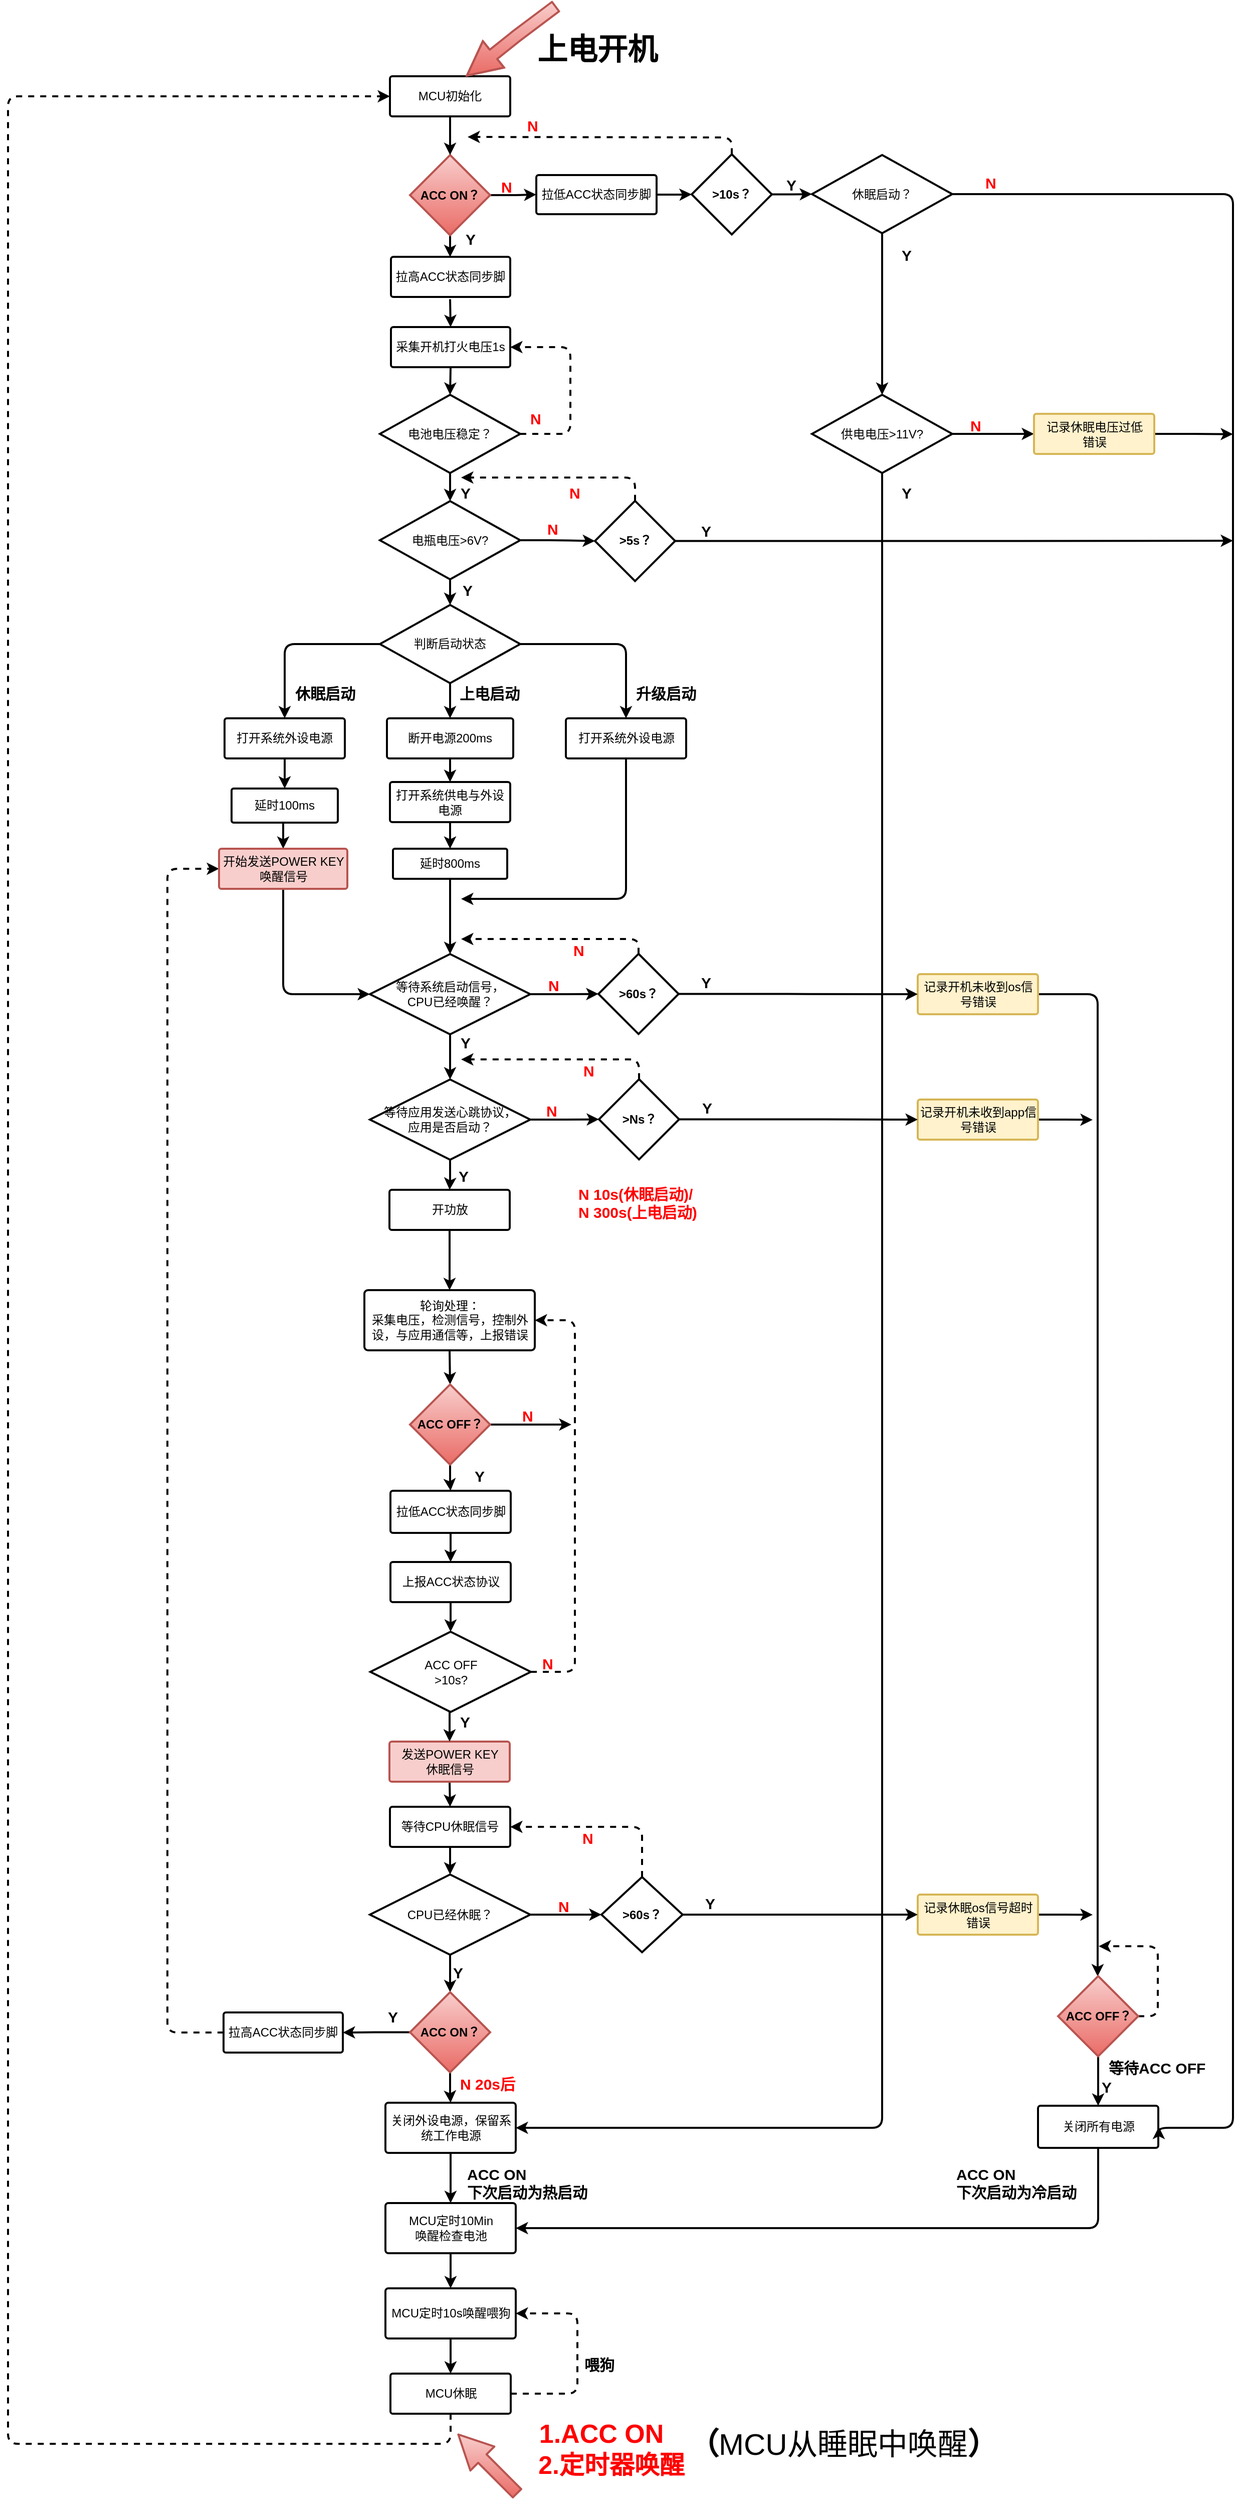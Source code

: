 <mxfile version="12.3.9" type="github" pages="1">
  <diagram id="Y6v8nzA5FNVbJ03TsI4E" name="第 1 页">
    <mxGraphModel dx="2080" dy="2272" grid="1" gridSize="10" guides="1" tooltips="1" connect="1" arrows="1" fold="1" page="1" pageScale="1" pageWidth="827" pageHeight="1169" math="0" shadow="0">
      <root>
        <mxCell id="0"/>
        <mxCell id="1" parent="0"/>
        <mxCell id="o94DS6Sg72Vw6cGlDnoI-1" value="&lt;font style=&quot;font-size: 15px&quot;&gt;&lt;br&gt;&lt;/font&gt;" style="text;html=1;resizable=0;points=[];autosize=1;align=left;verticalAlign=top;spacingTop=-4;" parent="1" vertex="1">
          <mxGeometry x="1175.5" y="-553.5" width="20" height="20" as="geometry"/>
        </mxCell>
        <mxCell id="o94DS6Sg72Vw6cGlDnoI-3" style="edgeStyle=orthogonalEdgeStyle;rounded=1;orthogonalLoop=1;jettySize=auto;html=1;exitX=1;exitY=0.5;exitDx=0;exitDy=0;strokeWidth=2;entryX=0;entryY=0.5;entryDx=0;entryDy=0;entryPerimeter=0;" parent="1" source="o94DS6Sg72Vw6cGlDnoI-4" target="LSGI6WjDCP5gzcdELxTh-1" edge="1">
          <mxGeometry relative="1" as="geometry">
            <mxPoint x="737" y="-842" as="targetPoint"/>
            <Array as="points"/>
          </mxGeometry>
        </mxCell>
        <mxCell id="LSGI6WjDCP5gzcdELxTh-10" style="edgeStyle=orthogonalEdgeStyle;rounded=0;orthogonalLoop=1;jettySize=auto;html=1;exitX=0.5;exitY=1;exitDx=0;exitDy=0;entryX=0.5;entryY=0;entryDx=0;entryDy=0;entryPerimeter=0;strokeWidth=2;" edge="1" parent="1" source="o94DS6Sg72Vw6cGlDnoI-4">
          <mxGeometry relative="1" as="geometry">
            <mxPoint x="639" y="-779.793" as="targetPoint"/>
          </mxGeometry>
        </mxCell>
        <mxCell id="o94DS6Sg72Vw6cGlDnoI-4" value="&lt;font style=&quot;vertical-align: inherit&quot;&gt;&lt;font style=&quot;vertical-align: inherit&quot;&gt;&lt;b&gt;ACC ON？&lt;/b&gt;&lt;/font&gt;&lt;/font&gt;" style="rhombus;whiteSpace=wrap;html=1;strokeWidth=2;fillColor=#f8cecc;fontFamily=Helvetica;align=center;strokeColor=#b85450;gradientColor=#ea6b66;" parent="1" vertex="1">
          <mxGeometry x="599" y="-881.5" width="80" height="80" as="geometry"/>
        </mxCell>
        <mxCell id="o94DS6Sg72Vw6cGlDnoI-6" style="edgeStyle=orthogonalEdgeStyle;rounded=1;orthogonalLoop=1;jettySize=auto;html=1;strokeWidth=2;exitX=0;exitY=0.5;exitDx=0;exitDy=0;exitPerimeter=0;entryX=0.5;entryY=0;entryDx=0;entryDy=0;entryPerimeter=0;" parent="1" source="o94DS6Sg72Vw6cGlDnoI-11" target="o94DS6Sg72Vw6cGlDnoI-118" edge="1">
          <mxGeometry relative="1" as="geometry">
            <Array as="points">
              <mxPoint x="474" y="-394"/>
            </Array>
            <mxPoint x="560.5" y="-396.5" as="sourcePoint"/>
            <mxPoint x="473.5" y="-326.5" as="targetPoint"/>
          </mxGeometry>
        </mxCell>
        <mxCell id="o94DS6Sg72Vw6cGlDnoI-7" style="edgeStyle=orthogonalEdgeStyle;rounded=1;orthogonalLoop=1;jettySize=auto;html=1;strokeWidth=2;exitX=1;exitY=0.5;exitDx=0;exitDy=0;exitPerimeter=0;entryX=0.5;entryY=0;entryDx=0;entryDy=0;entryPerimeter=0;" parent="1" source="o94DS6Sg72Vw6cGlDnoI-11" target="o94DS6Sg72Vw6cGlDnoI-120" edge="1">
          <mxGeometry relative="1" as="geometry">
            <Array as="points">
              <mxPoint x="814" y="-394"/>
            </Array>
            <mxPoint x="710.5" y="-419.5" as="sourcePoint"/>
            <mxPoint x="800.5" y="-336.5" as="targetPoint"/>
          </mxGeometry>
        </mxCell>
        <mxCell id="o94DS6Sg72Vw6cGlDnoI-202" style="edgeStyle=orthogonalEdgeStyle;rounded=1;orthogonalLoop=1;jettySize=auto;html=1;exitX=1;exitY=0.5;exitDx=0;exitDy=0;exitPerimeter=0;strokeWidth=2;entryX=0;entryY=0.5;entryDx=0;entryDy=0;" parent="1" source="o94DS6Sg72Vw6cGlDnoI-10" target="o94DS6Sg72Vw6cGlDnoI-137" edge="1">
          <mxGeometry relative="1" as="geometry">
            <mxPoint x="741.857" y="-486.643" as="targetPoint"/>
            <Array as="points">
              <mxPoint x="748" y="-497"/>
            </Array>
          </mxGeometry>
        </mxCell>
        <mxCell id="LSGI6WjDCP5gzcdELxTh-17" style="edgeStyle=orthogonalEdgeStyle;rounded=0;orthogonalLoop=1;jettySize=auto;html=1;exitX=0.5;exitY=1;exitDx=0;exitDy=0;exitPerimeter=0;entryX=0.5;entryY=0;entryDx=0;entryDy=0;entryPerimeter=0;strokeWidth=2;" edge="1" parent="1" source="o94DS6Sg72Vw6cGlDnoI-10" target="o94DS6Sg72Vw6cGlDnoI-11">
          <mxGeometry relative="1" as="geometry"/>
        </mxCell>
        <mxCell id="o94DS6Sg72Vw6cGlDnoI-10" value="&lt;font style=&quot;vertical-align: inherit&quot;&gt;&lt;font style=&quot;vertical-align: inherit&quot;&gt;&lt;font style=&quot;vertical-align: inherit&quot;&gt;&lt;font style=&quot;vertical-align: inherit&quot;&gt;&lt;font style=&quot;vertical-align: inherit&quot;&gt;&lt;font style=&quot;vertical-align: inherit&quot;&gt;&lt;font style=&quot;vertical-align: inherit&quot;&gt;&lt;font style=&quot;vertical-align: inherit&quot;&gt;电瓶电压&amp;gt;6V?&lt;/font&gt;&lt;/font&gt;&lt;/font&gt;&lt;/font&gt;&lt;/font&gt;&lt;/font&gt;&lt;/font&gt;&lt;/font&gt;" style="strokeWidth=2;html=1;shape=mxgraph.flowchart.decision;whiteSpace=wrap;fillColor=#ffffff;fontFamily=Helvetica;align=center;strokeColor=#000000;" parent="1" vertex="1">
          <mxGeometry x="569" y="-536.5" width="140" height="78" as="geometry"/>
        </mxCell>
        <mxCell id="o94DS6Sg72Vw6cGlDnoI-174" style="edgeStyle=orthogonalEdgeStyle;rounded=0;orthogonalLoop=1;jettySize=auto;html=1;exitX=0.5;exitY=1;exitDx=0;exitDy=0;exitPerimeter=0;entryX=0.5;entryY=0;entryDx=0;entryDy=0;entryPerimeter=0;strokeWidth=2;" parent="1" source="o94DS6Sg72Vw6cGlDnoI-11" target="o94DS6Sg72Vw6cGlDnoI-108" edge="1">
          <mxGeometry relative="1" as="geometry"/>
        </mxCell>
        <mxCell id="o94DS6Sg72Vw6cGlDnoI-11" value="判断启动状态" style="strokeWidth=2;html=1;shape=mxgraph.flowchart.decision;whiteSpace=wrap;fillColor=#ffffff;fontFamily=Helvetica;align=center;strokeColor=#000000;" parent="1" vertex="1">
          <mxGeometry x="569" y="-433" width="140" height="78" as="geometry"/>
        </mxCell>
        <mxCell id="o94DS6Sg72Vw6cGlDnoI-12" style="edgeStyle=orthogonalEdgeStyle;rounded=1;orthogonalLoop=1;jettySize=auto;html=1;exitX=0.5;exitY=1;exitDx=0;exitDy=0;exitPerimeter=0;entryX=0.5;entryY=0;entryDx=0;entryDy=0;entryPerimeter=0;strokeWidth=2;" parent="1" source="o94DS6Sg72Vw6cGlDnoI-13" target="o94DS6Sg72Vw6cGlDnoI-15" edge="1">
          <mxGeometry relative="1" as="geometry"/>
        </mxCell>
        <mxCell id="o94DS6Sg72Vw6cGlDnoI-13" value="&lt;font style=&quot;vertical-align: inherit&quot;&gt;&lt;font style=&quot;vertical-align: inherit&quot;&gt;打开系统供电与外设电源&lt;/font&gt;&lt;/font&gt;" style="strokeWidth=2;html=1;shape=mxgraph.flowchart.process;whiteSpace=wrap;fontFamily=Helvetica;align=center;" parent="1" vertex="1">
          <mxGeometry x="579" y="-256.5" width="120" height="40" as="geometry"/>
        </mxCell>
        <mxCell id="LSGI6WjDCP5gzcdELxTh-20" style="edgeStyle=orthogonalEdgeStyle;rounded=0;orthogonalLoop=1;jettySize=auto;html=1;exitX=0.5;exitY=1;exitDx=0;exitDy=0;exitPerimeter=0;entryX=0.5;entryY=0;entryDx=0;entryDy=0;entryPerimeter=0;strokeWidth=2;" edge="1" parent="1" source="o94DS6Sg72Vw6cGlDnoI-15" target="o94DS6Sg72Vw6cGlDnoI-18">
          <mxGeometry relative="1" as="geometry"/>
        </mxCell>
        <mxCell id="o94DS6Sg72Vw6cGlDnoI-15" value="&lt;font style=&quot;vertical-align: inherit&quot;&gt;&lt;font style=&quot;vertical-align: inherit&quot;&gt;延时800ms&lt;/font&gt;&lt;/font&gt;" style="strokeWidth=2;html=1;shape=mxgraph.flowchart.process;whiteSpace=wrap;fontFamily=Helvetica;align=center;" parent="1" vertex="1">
          <mxGeometry x="582" y="-190" width="114" height="30" as="geometry"/>
        </mxCell>
        <mxCell id="LSGI6WjDCP5gzcdELxTh-21" style="edgeStyle=orthogonalEdgeStyle;rounded=0;orthogonalLoop=1;jettySize=auto;html=1;exitX=1;exitY=0.5;exitDx=0;exitDy=0;exitPerimeter=0;entryX=0;entryY=0.5;entryDx=0;entryDy=0;strokeWidth=2;" edge="1" parent="1" source="o94DS6Sg72Vw6cGlDnoI-18" target="o94DS6Sg72Vw6cGlDnoI-140">
          <mxGeometry relative="1" as="geometry"/>
        </mxCell>
        <mxCell id="LSGI6WjDCP5gzcdELxTh-40" style="edgeStyle=orthogonalEdgeStyle;rounded=0;orthogonalLoop=1;jettySize=auto;html=1;exitX=0.5;exitY=1;exitDx=0;exitDy=0;exitPerimeter=0;entryX=0.5;entryY=0;entryDx=0;entryDy=0;entryPerimeter=0;strokeWidth=2;" edge="1" parent="1" source="o94DS6Sg72Vw6cGlDnoI-18" target="o94DS6Sg72Vw6cGlDnoI-48">
          <mxGeometry relative="1" as="geometry"/>
        </mxCell>
        <mxCell id="o94DS6Sg72Vw6cGlDnoI-18" value="等待系统启动信号，&lt;br&gt;CPU已经唤醒？" style="strokeWidth=2;html=1;shape=mxgraph.flowchart.decision;whiteSpace=wrap;fillColor=#ffffff;fontFamily=Helvetica;align=center;strokeColor=#000000;" parent="1" vertex="1">
          <mxGeometry x="559" y="-85" width="160" height="80" as="geometry"/>
        </mxCell>
        <mxCell id="o94DS6Sg72Vw6cGlDnoI-19" value="Y" style="text;html=1;resizable=0;points=[];autosize=1;align=center;verticalAlign=middle;spacingTop=-4;fontFamily=Helvetica;labelPosition=center;verticalLabelPosition=middle;strokeWidth=2;fontSize=15;fontStyle=1" parent="1" vertex="1">
          <mxGeometry x="648.5" y="-801.5" width="20" height="10" as="geometry"/>
        </mxCell>
        <mxCell id="o94DS6Sg72Vw6cGlDnoI-20" value="&lt;span style=&quot;font-size: 15px&quot;&gt;&lt;font color=&quot;#ff0000&quot;&gt;N&lt;/font&gt;&lt;/span&gt;" style="text;html=1;resizable=0;points=[];autosize=1;align=left;verticalAlign=top;spacingTop=-4;fontFamily=Helvetica;strokeWidth=2;fontSize=15;fontStyle=1;fillColor=none;" parent="1" vertex="1">
          <mxGeometry x="688" y="-861.5" width="30" height="20" as="geometry"/>
        </mxCell>
        <mxCell id="LSGI6WjDCP5gzcdELxTh-30" style="edgeStyle=orthogonalEdgeStyle;rounded=0;orthogonalLoop=1;jettySize=auto;html=1;exitX=0.5;exitY=1;exitDx=0;exitDy=0;exitPerimeter=0;entryX=0.5;entryY=0;entryDx=0;entryDy=0;strokeWidth=2;" edge="1" parent="1" source="o94DS6Sg72Vw6cGlDnoI-22" target="o94DS6Sg72Vw6cGlDnoI-25">
          <mxGeometry relative="1" as="geometry"/>
        </mxCell>
        <mxCell id="o94DS6Sg72Vw6cGlDnoI-22" value="&lt;font style=&quot;vertical-align: inherit&quot;&gt;&lt;font style=&quot;vertical-align: inherit&quot;&gt;&lt;font style=&quot;vertical-align: inherit&quot;&gt;&lt;font style=&quot;vertical-align: inherit&quot;&gt;轮询处理：&lt;br&gt;采集电压，检测信号，控制外设，与应用通信等，上报错误&lt;/font&gt;&lt;/font&gt;&lt;/font&gt;&lt;/font&gt;" style="strokeWidth=2;html=1;shape=mxgraph.flowchart.process;whiteSpace=wrap;fontFamily=Helvetica;align=center;" parent="1" vertex="1">
          <mxGeometry x="553.5" y="250" width="170" height="60" as="geometry"/>
        </mxCell>
        <mxCell id="o94DS6Sg72Vw6cGlDnoI-186" style="edgeStyle=orthogonalEdgeStyle;rounded=1;orthogonalLoop=1;jettySize=auto;html=1;exitX=1;exitY=0.5;exitDx=0;exitDy=0;strokeWidth=2;" parent="1" source="o94DS6Sg72Vw6cGlDnoI-25" edge="1">
          <mxGeometry relative="1" as="geometry">
            <mxPoint x="760" y="384" as="targetPoint"/>
            <Array as="points">
              <mxPoint x="750" y="384"/>
              <mxPoint x="750" y="384"/>
            </Array>
          </mxGeometry>
        </mxCell>
        <mxCell id="LSGI6WjDCP5gzcdELxTh-45" style="edgeStyle=orthogonalEdgeStyle;rounded=0;orthogonalLoop=1;jettySize=auto;html=1;entryX=0.5;entryY=0;entryDx=0;entryDy=0;entryPerimeter=0;strokeWidth=2;" edge="1" parent="1" source="o94DS6Sg72Vw6cGlDnoI-25" target="LSGI6WjDCP5gzcdELxTh-19">
          <mxGeometry relative="1" as="geometry"/>
        </mxCell>
        <mxCell id="o94DS6Sg72Vw6cGlDnoI-25" value="&lt;font style=&quot;vertical-align: inherit&quot;&gt;&lt;font style=&quot;vertical-align: inherit&quot;&gt;&lt;font style=&quot;vertical-align: inherit&quot;&gt;&lt;font style=&quot;vertical-align: inherit&quot;&gt;&lt;b&gt;ACC OFF？&lt;/b&gt;&lt;/font&gt;&lt;/font&gt;&lt;/font&gt;&lt;/font&gt;" style="rhombus;whiteSpace=wrap;html=1;strokeWidth=2;fillColor=#f8cecc;fontFamily=Helvetica;align=center;strokeColor=#b85450;gradientColor=#ea6b66;" parent="1" vertex="1">
          <mxGeometry x="599" y="344" width="80" height="80" as="geometry"/>
        </mxCell>
        <mxCell id="o94DS6Sg72Vw6cGlDnoI-29" style="edgeStyle=orthogonalEdgeStyle;rounded=1;orthogonalLoop=1;jettySize=auto;html=1;exitX=0.5;exitY=1;exitDx=0;exitDy=0;exitPerimeter=0;strokeWidth=2;entryX=0;entryY=0.5;entryDx=0;entryDy=0;entryPerimeter=0;dashed=1;" parent="1" source="o94DS6Sg72Vw6cGlDnoI-31" target="o94DS6Sg72Vw6cGlDnoI-41" edge="1">
          <mxGeometry relative="1" as="geometry">
            <mxPoint x="262.5" y="-630.5" as="targetPoint"/>
            <Array as="points">
              <mxPoint x="639" y="1400"/>
              <mxPoint x="198" y="1400"/>
              <mxPoint x="198" y="-940"/>
            </Array>
          </mxGeometry>
        </mxCell>
        <mxCell id="o94DS6Sg72Vw6cGlDnoI-30" style="edgeStyle=orthogonalEdgeStyle;rounded=1;orthogonalLoop=1;jettySize=auto;html=1;exitX=1;exitY=0.5;exitDx=0;exitDy=0;exitPerimeter=0;strokeWidth=2;dashed=1;entryX=1;entryY=0.5;entryDx=0;entryDy=0;entryPerimeter=0;" parent="1" source="o94DS6Sg72Vw6cGlDnoI-31" target="o94DS6Sg72Vw6cGlDnoI-127" edge="1">
          <mxGeometry relative="1" as="geometry">
            <mxPoint x="702" y="1321" as="targetPoint"/>
            <Array as="points">
              <mxPoint x="766" y="1350"/>
              <mxPoint x="766" y="1270"/>
            </Array>
          </mxGeometry>
        </mxCell>
        <mxCell id="o94DS6Sg72Vw6cGlDnoI-31" value="MCU休眠" style="strokeWidth=2;html=1;shape=mxgraph.flowchart.process;whiteSpace=wrap;fillColor=none;fontFamily=Helvetica;align=center;strokeColor=#000000;" parent="1" vertex="1">
          <mxGeometry x="579.5" y="1330" width="120" height="40" as="geometry"/>
        </mxCell>
        <mxCell id="LSGI6WjDCP5gzcdELxTh-34" style="edgeStyle=orthogonalEdgeStyle;rounded=0;orthogonalLoop=1;jettySize=auto;html=1;exitX=0.5;exitY=1;exitDx=0;exitDy=0;exitPerimeter=0;entryX=0.5;entryY=0;entryDx=0;entryDy=0;entryPerimeter=0;strokeWidth=2;" edge="1" parent="1" source="o94DS6Sg72Vw6cGlDnoI-33" target="o94DS6Sg72Vw6cGlDnoI-56">
          <mxGeometry relative="1" as="geometry"/>
        </mxCell>
        <mxCell id="o94DS6Sg72Vw6cGlDnoI-33" value="&lt;font style=&quot;vertical-align: inherit&quot;&gt;&lt;font style=&quot;vertical-align: inherit&quot;&gt;&lt;font style=&quot;vertical-align: inherit&quot;&gt;&lt;font style=&quot;vertical-align: inherit&quot;&gt;等待CPU休眠信号&lt;/font&gt;&lt;/font&gt;&lt;/font&gt;&lt;/font&gt;" style="strokeWidth=2;html=1;shape=mxgraph.flowchart.process;whiteSpace=wrap;fontFamily=Helvetica;align=center;" parent="1" vertex="1">
          <mxGeometry x="579" y="765" width="120" height="40" as="geometry"/>
        </mxCell>
        <mxCell id="o94DS6Sg72Vw6cGlDnoI-34" style="edgeStyle=orthogonalEdgeStyle;rounded=1;orthogonalLoop=1;jettySize=auto;html=1;exitX=0.5;exitY=1;exitDx=0;exitDy=0;exitPerimeter=0;entryX=0.5;entryY=0;entryDx=0;entryDy=0;entryPerimeter=0;strokeWidth=2;" parent="1" source="o94DS6Sg72Vw6cGlDnoI-35" target="o94DS6Sg72Vw6cGlDnoI-125" edge="1">
          <mxGeometry relative="1" as="geometry"/>
        </mxCell>
        <mxCell id="o94DS6Sg72Vw6cGlDnoI-35" value="关闭外设电源，保留系统工作电源" style="strokeWidth=2;html=1;shape=mxgraph.flowchart.process;whiteSpace=wrap;fillColor=none;fontFamily=Helvetica;align=center;strokeColor=#000000;" parent="1" vertex="1">
          <mxGeometry x="574.5" y="1060" width="130" height="50" as="geometry"/>
        </mxCell>
        <mxCell id="o94DS6Sg72Vw6cGlDnoI-36" value="Y" style="text;html=1;resizable=0;points=[];autosize=1;align=center;verticalAlign=middle;spacingTop=-4;fontFamily=Helvetica;labelPosition=center;verticalLabelPosition=middle;strokeWidth=2;fontSize=15;fontStyle=1" parent="1" vertex="1">
          <mxGeometry x="643.5" y="-548.5" width="20" height="10" as="geometry"/>
        </mxCell>
        <mxCell id="o94DS6Sg72Vw6cGlDnoI-37" value="" style="shape=flexArrow;endArrow=classic;html=1;fillColor=#f8cecc;strokeWidth=2;fontFamily=Helvetica;fontSize=15;strokeColor=#b85450;gradientColor=#ea6b66;width=10.833;endSize=10.642;endWidth=20;" parent="1" edge="1">
          <mxGeometry width="50" height="50" relative="1" as="geometry">
            <mxPoint x="706.5" y="1450" as="sourcePoint"/>
            <mxPoint x="646.5" y="1390" as="targetPoint"/>
          </mxGeometry>
        </mxCell>
        <mxCell id="o94DS6Sg72Vw6cGlDnoI-38" value="&lt;b&gt;&lt;font style=&quot;vertical-align: inherit&quot;&gt;&lt;font style=&quot;vertical-align: inherit&quot;&gt;ACC ON&lt;br&gt;下次启动为热启动&lt;br&gt;&lt;/font&gt;&lt;/font&gt;&lt;/b&gt;" style="text;html=1;resizable=0;points=[];autosize=1;align=left;verticalAlign=top;spacingTop=-4;fontSize=15;fontFamily=Helvetica;" parent="1" vertex="1">
          <mxGeometry x="654" y="1120" width="140" height="40" as="geometry"/>
        </mxCell>
        <mxCell id="o94DS6Sg72Vw6cGlDnoI-39" value="&lt;b&gt;&lt;font style=&quot;font-size: 30px&quot;&gt;上电开机&lt;/font&gt;&lt;/b&gt;" style="text;html=1;resizable=0;points=[];autosize=1;align=left;verticalAlign=top;spacingTop=-4;fontSize=15;fontFamily=Helvetica;" parent="1" vertex="1">
          <mxGeometry x="724" y="-1007.5" width="140" height="20" as="geometry"/>
        </mxCell>
        <mxCell id="o94DS6Sg72Vw6cGlDnoI-40" style="edgeStyle=orthogonalEdgeStyle;rounded=0;html=1;endSize=6;jettySize=auto;orthogonalLoop=1;strokeWidth=2;fontFamily=Helvetica;fontSize=15;entryX=0.5;entryY=0;entryDx=0;entryDy=0;" parent="1" source="o94DS6Sg72Vw6cGlDnoI-41" target="o94DS6Sg72Vw6cGlDnoI-4" edge="1">
          <mxGeometry relative="1" as="geometry">
            <mxPoint x="642" y="-921.5" as="targetPoint"/>
          </mxGeometry>
        </mxCell>
        <mxCell id="o94DS6Sg72Vw6cGlDnoI-41" value="MCU初始化" style="strokeWidth=2;html=1;shape=mxgraph.flowchart.process;whiteSpace=wrap;fontFamily=Helvetica;align=center;" parent="1" vertex="1">
          <mxGeometry x="579" y="-960" width="120" height="40" as="geometry"/>
        </mxCell>
        <mxCell id="o94DS6Sg72Vw6cGlDnoI-42" value="Y" style="text;html=1;resizable=0;points=[];autosize=1;align=center;verticalAlign=middle;spacingTop=-4;fontFamily=Helvetica;labelPosition=center;verticalLabelPosition=middle;strokeWidth=2;fontSize=15;fontStyle=1" parent="1" vertex="1">
          <mxGeometry x="641.5" y="132.5" width="20" height="10" as="geometry"/>
        </mxCell>
        <mxCell id="LSGI6WjDCP5gzcdELxTh-37" style="edgeStyle=orthogonalEdgeStyle;rounded=0;orthogonalLoop=1;jettySize=auto;html=1;exitX=0.5;exitY=1;exitDx=0;exitDy=0;exitPerimeter=0;entryX=0.5;entryY=0;entryDx=0;entryDy=0;entryPerimeter=0;strokeWidth=2;" edge="1" parent="1" source="o94DS6Sg72Vw6cGlDnoI-44" target="o94DS6Sg72Vw6cGlDnoI-33">
          <mxGeometry relative="1" as="geometry"/>
        </mxCell>
        <mxCell id="o94DS6Sg72Vw6cGlDnoI-44" value="&lt;span&gt;&lt;font style=&quot;vertical-align: inherit&quot;&gt;&lt;font style=&quot;vertical-align: inherit&quot;&gt;发送POWER KEY&lt;br&gt;休眠信号&lt;br&gt;&lt;/font&gt;&lt;/font&gt;&lt;/span&gt;" style="strokeWidth=2;html=1;shape=mxgraph.flowchart.process;whiteSpace=wrap;fillColor=#f8cecc;fontFamily=Helvetica;align=center;strokeColor=#b85450;" parent="1" vertex="1">
          <mxGeometry x="578.5" y="700" width="120" height="40" as="geometry"/>
        </mxCell>
        <mxCell id="o94DS6Sg72Vw6cGlDnoI-45" value="&lt;font color=&quot;#ff0000&quot;&gt;N&lt;/font&gt;" style="text;html=1;resizable=0;points=[];autosize=1;align=left;verticalAlign=top;spacingTop=-4;fontFamily=Helvetica;fontSize=15;fontStyle=1" parent="1" vertex="1">
          <mxGeometry x="729" y="610.5" width="30" height="20" as="geometry"/>
        </mxCell>
        <mxCell id="o94DS6Sg72Vw6cGlDnoI-46" style="edgeStyle=orthogonalEdgeStyle;rounded=0;html=1;jettySize=auto;orthogonalLoop=1;strokeWidth=2;entryX=0.5;entryY=0;entryDx=0;entryDy=0;entryPerimeter=0;" parent="1" source="o94DS6Sg72Vw6cGlDnoI-48" target="o94DS6Sg72Vw6cGlDnoI-50" edge="1">
          <mxGeometry relative="1" as="geometry">
            <mxPoint x="633.5" y="167.5" as="targetPoint"/>
            <Array as="points">
              <mxPoint x="639" y="140"/>
              <mxPoint x="639" y="140"/>
            </Array>
          </mxGeometry>
        </mxCell>
        <mxCell id="LSGI6WjDCP5gzcdELxTh-28" style="edgeStyle=orthogonalEdgeStyle;rounded=0;orthogonalLoop=1;jettySize=auto;html=1;exitX=1;exitY=0.5;exitDx=0;exitDy=0;exitPerimeter=0;strokeWidth=2;entryX=0;entryY=0.5;entryDx=0;entryDy=0;" edge="1" parent="1" source="o94DS6Sg72Vw6cGlDnoI-48" target="o94DS6Sg72Vw6cGlDnoI-143">
          <mxGeometry relative="1" as="geometry">
            <mxPoint x="780" y="84.833" as="targetPoint"/>
          </mxGeometry>
        </mxCell>
        <mxCell id="o94DS6Sg72Vw6cGlDnoI-48" value="等待应用发送心跳协议，&lt;br&gt;应用是否启动？" style="strokeWidth=2;html=1;shape=mxgraph.flowchart.decision;whiteSpace=wrap;fillColor=#ffffff;fontFamily=Helvetica;align=center;strokeColor=#000000;" parent="1" vertex="1">
          <mxGeometry x="559" y="40" width="160" height="80" as="geometry"/>
        </mxCell>
        <mxCell id="LSGI6WjDCP5gzcdELxTh-27" style="edgeStyle=orthogonalEdgeStyle;rounded=0;orthogonalLoop=1;jettySize=auto;html=1;exitX=0.5;exitY=1;exitDx=0;exitDy=0;exitPerimeter=0;entryX=0.5;entryY=0;entryDx=0;entryDy=0;entryPerimeter=0;strokeWidth=2;" edge="1" parent="1" source="o94DS6Sg72Vw6cGlDnoI-50" target="o94DS6Sg72Vw6cGlDnoI-22">
          <mxGeometry relative="1" as="geometry"/>
        </mxCell>
        <mxCell id="o94DS6Sg72Vw6cGlDnoI-50" value="开功放" style="strokeWidth=2;html=1;shape=mxgraph.flowchart.process;whiteSpace=wrap;fontFamily=Helvetica;align=center;" parent="1" vertex="1">
          <mxGeometry x="578.5" y="150" width="120" height="40" as="geometry"/>
        </mxCell>
        <mxCell id="LSGI6WjDCP5gzcdELxTh-36" style="edgeStyle=orthogonalEdgeStyle;rounded=0;orthogonalLoop=1;jettySize=auto;html=1;exitX=0.5;exitY=1;exitDx=0;exitDy=0;exitPerimeter=0;entryX=0.5;entryY=0;entryDx=0;entryDy=0;entryPerimeter=0;strokeWidth=2;" edge="1" parent="1" source="o94DS6Sg72Vw6cGlDnoI-51" target="o94DS6Sg72Vw6cGlDnoI-44">
          <mxGeometry relative="1" as="geometry"/>
        </mxCell>
        <mxCell id="o94DS6Sg72Vw6cGlDnoI-51" value="ACC OFF&lt;br&gt;&amp;gt;10s?&lt;br&gt;" style="strokeWidth=2;html=1;shape=mxgraph.flowchart.decision;whiteSpace=wrap;fillColor=#ffffff;fontFamily=Helvetica;align=center;strokeColor=#000000;" parent="1" vertex="1">
          <mxGeometry x="559.5" y="590.5" width="160" height="80" as="geometry"/>
        </mxCell>
        <mxCell id="o94DS6Sg72Vw6cGlDnoI-52" value="" style="edgeStyle=elbowEdgeStyle;elbow=horizontal;endArrow=classic;html=1;strokeWidth=2;entryX=1;entryY=0.5;entryDx=0;entryDy=0;exitX=1;exitY=0.5;exitDx=0;exitDy=0;exitPerimeter=0;entryPerimeter=0;dashed=1;" parent="1" source="o94DS6Sg72Vw6cGlDnoI-51" target="o94DS6Sg72Vw6cGlDnoI-22" edge="1">
          <mxGeometry width="50" height="50" relative="1" as="geometry">
            <mxPoint x="713.5" y="696.5" as="sourcePoint"/>
            <mxPoint x="673.5" y="486.5" as="targetPoint"/>
            <Array as="points">
              <mxPoint x="763.5" y="566"/>
            </Array>
          </mxGeometry>
        </mxCell>
        <mxCell id="o94DS6Sg72Vw6cGlDnoI-53" value="Y" style="text;html=1;resizable=0;points=[];autosize=1;align=center;verticalAlign=middle;spacingTop=-4;fontFamily=Helvetica;labelPosition=center;verticalLabelPosition=middle;strokeWidth=2;fontSize=15;fontStyle=1" parent="1" vertex="1">
          <mxGeometry x="643.5" width="20" height="10" as="geometry"/>
        </mxCell>
        <mxCell id="o94DS6Sg72Vw6cGlDnoI-55" style="edgeStyle=orthogonalEdgeStyle;rounded=1;orthogonalLoop=1;jettySize=auto;html=1;exitX=1;exitY=0.5;exitDx=0;exitDy=0;exitPerimeter=0;strokeWidth=2;entryX=0;entryY=0.5;entryDx=0;entryDy=0;" parent="1" source="o94DS6Sg72Vw6cGlDnoI-56" target="o94DS6Sg72Vw6cGlDnoI-146" edge="1">
          <mxGeometry relative="1" as="geometry">
            <mxPoint x="786" y="860" as="targetPoint"/>
          </mxGeometry>
        </mxCell>
        <mxCell id="LSGI6WjDCP5gzcdELxTh-44" style="edgeStyle=orthogonalEdgeStyle;rounded=0;orthogonalLoop=1;jettySize=auto;html=1;exitX=0.5;exitY=1;exitDx=0;exitDy=0;exitPerimeter=0;entryX=0.5;entryY=0;entryDx=0;entryDy=0;strokeWidth=2;" edge="1" parent="1" source="o94DS6Sg72Vw6cGlDnoI-56" target="o94DS6Sg72Vw6cGlDnoI-61">
          <mxGeometry relative="1" as="geometry"/>
        </mxCell>
        <mxCell id="o94DS6Sg72Vw6cGlDnoI-56" value="&lt;font style=&quot;vertical-align: inherit&quot;&gt;&lt;font style=&quot;vertical-align: inherit&quot;&gt;CPU已经休眠？&lt;/font&gt;&lt;/font&gt;&lt;br&gt;" style="strokeWidth=2;html=1;shape=mxgraph.flowchart.decision;whiteSpace=wrap;fillColor=#ffffff;fontFamily=Helvetica;align=center;strokeColor=#000000;" parent="1" vertex="1">
          <mxGeometry x="559" y="832.5" width="160" height="80" as="geometry"/>
        </mxCell>
        <mxCell id="o94DS6Sg72Vw6cGlDnoI-57" value="Y" style="text;html=1;strokeColor=none;fillColor=none;align=center;verticalAlign=middle;whiteSpace=wrap;rounded=0;labelBackgroundColor=none;fontFamily=Helvetica;fontSize=15;fontStyle=1" parent="1" vertex="1">
          <mxGeometry x="626.5" y="920" width="40" height="20" as="geometry"/>
        </mxCell>
        <mxCell id="o94DS6Sg72Vw6cGlDnoI-58" value="&lt;font color=&quot;#ff0000&quot;&gt;N&lt;/font&gt;" style="text;html=1;resizable=0;points=[];autosize=1;align=left;verticalAlign=top;spacingTop=-4;fontFamily=Helvetica;fontSize=15;fontStyle=1" parent="1" vertex="1">
          <mxGeometry x="745" y="852.5" width="30" height="20" as="geometry"/>
        </mxCell>
        <mxCell id="o94DS6Sg72Vw6cGlDnoI-59" value="" style="edgeStyle=orthogonalEdgeStyle;rounded=0;orthogonalLoop=1;jettySize=auto;html=1;strokeWidth=2;entryX=0.5;entryY=0;entryDx=0;entryDy=0;entryPerimeter=0;" parent="1" source="o94DS6Sg72Vw6cGlDnoI-61" target="o94DS6Sg72Vw6cGlDnoI-35" edge="1">
          <mxGeometry relative="1" as="geometry">
            <mxPoint x="633.5" y="1173.759" as="targetPoint"/>
          </mxGeometry>
        </mxCell>
        <mxCell id="o94DS6Sg72Vw6cGlDnoI-60" style="edgeStyle=orthogonalEdgeStyle;rounded=1;orthogonalLoop=1;jettySize=auto;html=1;strokeWidth=2;dashed=1;entryX=0;entryY=0.5;entryDx=0;entryDy=0;entryPerimeter=0;exitX=0;exitY=0.5;exitDx=0;exitDy=0;exitPerimeter=0;" parent="1" source="LSGI6WjDCP5gzcdELxTh-42" target="o94DS6Sg72Vw6cGlDnoI-171" edge="1">
          <mxGeometry relative="1" as="geometry">
            <mxPoint x="566" y="-41" as="targetPoint"/>
            <Array as="points">
              <mxPoint x="357" y="990"/>
              <mxPoint x="357" y="-170"/>
            </Array>
            <mxPoint x="409" y="990" as="sourcePoint"/>
          </mxGeometry>
        </mxCell>
        <mxCell id="LSGI6WjDCP5gzcdELxTh-43" style="edgeStyle=orthogonalEdgeStyle;rounded=0;orthogonalLoop=1;jettySize=auto;html=1;exitX=0;exitY=0.5;exitDx=0;exitDy=0;entryX=1;entryY=0.5;entryDx=0;entryDy=0;entryPerimeter=0;strokeWidth=2;" edge="1" parent="1" source="o94DS6Sg72Vw6cGlDnoI-61" target="LSGI6WjDCP5gzcdELxTh-42">
          <mxGeometry relative="1" as="geometry">
            <Array as="points">
              <mxPoint x="564" y="990"/>
            </Array>
          </mxGeometry>
        </mxCell>
        <mxCell id="o94DS6Sg72Vw6cGlDnoI-61" value="&lt;font style=&quot;vertical-align: inherit&quot;&gt;&lt;font style=&quot;vertical-align: inherit&quot;&gt;&lt;b&gt;ACC ON？&lt;/b&gt;&lt;/font&gt;&lt;/font&gt;" style="rhombus;whiteSpace=wrap;html=1;strokeWidth=2;fillColor=#f8cecc;fontFamily=Helvetica;align=center;strokeColor=#b85450;gradientColor=#ea6b66;" parent="1" vertex="1">
          <mxGeometry x="599" y="949.759" width="80" height="80" as="geometry"/>
        </mxCell>
        <mxCell id="o94DS6Sg72Vw6cGlDnoI-62" value="Y" style="text;html=1;strokeColor=none;fillColor=none;align=center;verticalAlign=middle;whiteSpace=wrap;rounded=0;labelBackgroundColor=none;fontFamily=Helvetica;fontSize=15;fontStyle=1" parent="1" vertex="1">
          <mxGeometry x="633.5" y="670" width="40" height="20" as="geometry"/>
        </mxCell>
        <mxCell id="o94DS6Sg72Vw6cGlDnoI-63" value="Y" style="text;html=1;resizable=0;points=[];autosize=1;align=center;verticalAlign=middle;spacingTop=-4;fontFamily=Helvetica;labelPosition=center;verticalLabelPosition=middle;strokeWidth=2;fontSize=15;fontStyle=1" parent="1" vertex="1">
          <mxGeometry x="658" y="432" width="20" height="10" as="geometry"/>
        </mxCell>
        <mxCell id="o94DS6Sg72Vw6cGlDnoI-64" value="&lt;font color=&quot;#ff0000&quot;&gt;N&lt;/font&gt;" style="text;html=1;resizable=0;points=[];autosize=1;align=left;verticalAlign=top;spacingTop=-4;fontFamily=Helvetica;fontSize=15;fontStyle=1" parent="1" vertex="1">
          <mxGeometry x="708.5" y="364" width="30" height="20" as="geometry"/>
        </mxCell>
        <mxCell id="LSGI6WjDCP5gzcdELxTh-14" style="edgeStyle=orthogonalEdgeStyle;rounded=0;orthogonalLoop=1;jettySize=auto;html=1;exitX=0.5;exitY=1;exitDx=0;exitDy=0;exitPerimeter=0;entryX=0.5;entryY=0;entryDx=0;entryDy=0;entryPerimeter=0;strokeWidth=2;" edge="1" parent="1" source="o94DS6Sg72Vw6cGlDnoI-68" target="o94DS6Sg72Vw6cGlDnoI-81">
          <mxGeometry relative="1" as="geometry"/>
        </mxCell>
        <mxCell id="o94DS6Sg72Vw6cGlDnoI-68" value="&lt;font style=&quot;vertical-align: inherit&quot;&gt;&lt;font style=&quot;vertical-align: inherit&quot;&gt;采集开机打火电压1s&lt;/font&gt;&lt;/font&gt;" style="strokeWidth=2;html=1;shape=mxgraph.flowchart.process;whiteSpace=wrap;fontFamily=Helvetica;align=center;" parent="1" vertex="1">
          <mxGeometry x="580" y="-710" width="119" height="40" as="geometry"/>
        </mxCell>
        <mxCell id="o94DS6Sg72Vw6cGlDnoI-70" style="edgeStyle=orthogonalEdgeStyle;rounded=1;orthogonalLoop=1;jettySize=auto;html=1;exitX=0.5;exitY=1;exitDx=0;exitDy=0;exitPerimeter=0;strokeWidth=2;entryX=1;entryY=0.5;entryDx=0;entryDy=0;entryPerimeter=0;" parent="1" source="o94DS6Sg72Vw6cGlDnoI-71" target="o94DS6Sg72Vw6cGlDnoI-35" edge="1">
          <mxGeometry relative="1" as="geometry">
            <mxPoint x="1084.5" y="1210.357" as="targetPoint"/>
            <Array as="points">
              <mxPoint x="1070" y="1085"/>
            </Array>
          </mxGeometry>
        </mxCell>
        <mxCell id="LSGI6WjDCP5gzcdELxTh-48" style="edgeStyle=orthogonalEdgeStyle;rounded=0;orthogonalLoop=1;jettySize=auto;html=1;exitX=1;exitY=0.5;exitDx=0;exitDy=0;exitPerimeter=0;entryX=0;entryY=0.5;entryDx=0;entryDy=0;entryPerimeter=0;strokeWidth=2;" edge="1" parent="1" source="o94DS6Sg72Vw6cGlDnoI-71" target="o94DS6Sg72Vw6cGlDnoI-97">
          <mxGeometry relative="1" as="geometry"/>
        </mxCell>
        <mxCell id="o94DS6Sg72Vw6cGlDnoI-71" value="&lt;font style=&quot;vertical-align: inherit&quot;&gt;&lt;font style=&quot;vertical-align: inherit&quot;&gt;&lt;font style=&quot;vertical-align: inherit&quot;&gt;&lt;font style=&quot;vertical-align: inherit&quot;&gt;&lt;font style=&quot;vertical-align: inherit&quot;&gt;&lt;font style=&quot;vertical-align: inherit&quot;&gt;&lt;font style=&quot;vertical-align: inherit&quot;&gt;&lt;font style=&quot;vertical-align: inherit&quot;&gt;供电电压&amp;gt;11V?&lt;/font&gt;&lt;/font&gt;&lt;/font&gt;&lt;/font&gt;&lt;/font&gt;&lt;/font&gt;&lt;/font&gt;&lt;/font&gt;" style="strokeWidth=2;html=1;shape=mxgraph.flowchart.decision;whiteSpace=wrap;fillColor=#ffffff;fontFamily=Helvetica;align=center;strokeColor=#000000;" parent="1" vertex="1">
          <mxGeometry x="1000" y="-642.5" width="140" height="78" as="geometry"/>
        </mxCell>
        <mxCell id="o94DS6Sg72Vw6cGlDnoI-72" value="" style="edgeStyle=orthogonalEdgeStyle;rounded=0;orthogonalLoop=1;jettySize=auto;html=1;strokeWidth=2;" parent="1" source="o94DS6Sg72Vw6cGlDnoI-74" target="o94DS6Sg72Vw6cGlDnoI-71" edge="1">
          <mxGeometry relative="1" as="geometry"/>
        </mxCell>
        <mxCell id="o94DS6Sg72Vw6cGlDnoI-73" style="edgeStyle=orthogonalEdgeStyle;rounded=1;orthogonalLoop=1;jettySize=auto;html=1;strokeWidth=2;exitX=1;exitY=0.5;exitDx=0;exitDy=0;exitPerimeter=0;" parent="1" source="o94DS6Sg72Vw6cGlDnoI-98" edge="1">
          <mxGeometry relative="1" as="geometry">
            <mxPoint x="1285" y="934" as="targetPoint"/>
            <mxPoint x="1318" y="21" as="sourcePoint"/>
            <Array as="points">
              <mxPoint x="1285" y="-45"/>
            </Array>
          </mxGeometry>
        </mxCell>
        <mxCell id="o94DS6Sg72Vw6cGlDnoI-74" value="休眠启动？" style="strokeWidth=2;html=1;shape=mxgraph.flowchart.decision;whiteSpace=wrap;fillColor=#ffffff;fontFamily=Helvetica;align=center;strokeColor=#000000;" parent="1" vertex="1">
          <mxGeometry x="1000" y="-881.5" width="140" height="78" as="geometry"/>
        </mxCell>
        <mxCell id="o94DS6Sg72Vw6cGlDnoI-75" value="Y" style="text;html=1;resizable=0;points=[];autosize=1;align=center;verticalAlign=middle;spacingTop=-4;fontFamily=Helvetica;labelPosition=center;verticalLabelPosition=middle;strokeWidth=2;fontSize=15;fontStyle=1" parent="1" vertex="1">
          <mxGeometry x="1083.5" y="-785" width="20" height="10" as="geometry"/>
        </mxCell>
        <mxCell id="o94DS6Sg72Vw6cGlDnoI-76" value="&lt;span style=&quot;font-size: 15px&quot;&gt;&lt;font color=&quot;#ff0000&quot;&gt;N&lt;/font&gt;&lt;/span&gt;" style="text;html=1;resizable=0;points=[];autosize=1;align=left;verticalAlign=top;spacingTop=-4;fontFamily=Helvetica;strokeWidth=2;fontSize=15;fontStyle=1" parent="1" vertex="1">
          <mxGeometry x="733.5" y="-520" width="30" height="20" as="geometry"/>
        </mxCell>
        <mxCell id="o94DS6Sg72Vw6cGlDnoI-77" value="&lt;span style=&quot;font-size: 15px&quot;&gt;&lt;font color=&quot;#ff0000&quot;&gt;N&lt;/font&gt;&lt;/span&gt;" style="text;html=1;resizable=0;points=[];autosize=1;align=left;verticalAlign=top;spacingTop=-4;fontFamily=Helvetica;strokeWidth=2;fontSize=15;fontStyle=1" parent="1" vertex="1">
          <mxGeometry x="1155.5" y="-623.5" width="30" height="20" as="geometry"/>
        </mxCell>
        <mxCell id="o94DS6Sg72Vw6cGlDnoI-78" value="&lt;span style=&quot;font-size: 15px&quot;&gt;&lt;font color=&quot;#ff0000&quot;&gt;N 10s(休眠启动)/&lt;br&gt;N 300s(上电启动)&lt;br&gt;&lt;/font&gt;&lt;/span&gt;" style="text;html=1;resizable=0;points=[];autosize=1;align=left;verticalAlign=top;spacingTop=-4;fontFamily=Helvetica;strokeWidth=2;fontSize=15;fontStyle=1" parent="1" vertex="1">
          <mxGeometry x="765" y="142.5" width="130" height="40" as="geometry"/>
        </mxCell>
        <mxCell id="o94DS6Sg72Vw6cGlDnoI-79" value="&lt;span style=&quot;font-size: 15px&quot;&gt;&lt;font color=&quot;#ff0000&quot;&gt;N&lt;/font&gt;&lt;/span&gt;" style="text;html=1;resizable=0;points=[];autosize=1;align=left;verticalAlign=top;spacingTop=-4;fontFamily=Helvetica;strokeWidth=2;fontSize=15;fontStyle=1" parent="1" vertex="1">
          <mxGeometry x="735" y="-65" width="30" height="20" as="geometry"/>
        </mxCell>
        <mxCell id="LSGI6WjDCP5gzcdELxTh-16" style="edgeStyle=orthogonalEdgeStyle;rounded=0;orthogonalLoop=1;jettySize=auto;html=1;exitX=0.5;exitY=1;exitDx=0;exitDy=0;exitPerimeter=0;entryX=0.5;entryY=0;entryDx=0;entryDy=0;entryPerimeter=0;strokeWidth=2;" edge="1" parent="1" source="o94DS6Sg72Vw6cGlDnoI-81" target="o94DS6Sg72Vw6cGlDnoI-10">
          <mxGeometry relative="1" as="geometry"/>
        </mxCell>
        <mxCell id="o94DS6Sg72Vw6cGlDnoI-81" value="&lt;font style=&quot;vertical-align: inherit&quot;&gt;&lt;font style=&quot;vertical-align: inherit&quot;&gt;&lt;font style=&quot;vertical-align: inherit&quot;&gt;&lt;font style=&quot;vertical-align: inherit&quot;&gt;&lt;font style=&quot;vertical-align: inherit&quot;&gt;&lt;font style=&quot;vertical-align: inherit&quot;&gt;&lt;font style=&quot;vertical-align: inherit&quot;&gt;&lt;font style=&quot;vertical-align: inherit&quot;&gt;电池电压稳定？&lt;/font&gt;&lt;/font&gt;&lt;/font&gt;&lt;/font&gt;&lt;/font&gt;&lt;/font&gt;&lt;/font&gt;&lt;/font&gt;" style="strokeWidth=2;html=1;shape=mxgraph.flowchart.decision;whiteSpace=wrap;fillColor=#ffffff;fontFamily=Helvetica;align=center;strokeColor=#000000;" parent="1" vertex="1">
          <mxGeometry x="569" y="-642.5" width="140" height="78" as="geometry"/>
        </mxCell>
        <mxCell id="o94DS6Sg72Vw6cGlDnoI-82" value="&lt;font color=&quot;#ff0000&quot;&gt;N&lt;/font&gt;" style="text;html=1;resizable=0;points=[];autosize=1;align=left;verticalAlign=top;spacingTop=-4;fontFamily=Helvetica;fontSize=15;fontStyle=1" parent="1" vertex="1">
          <mxGeometry x="716.5" y="-630" width="30" height="20" as="geometry"/>
        </mxCell>
        <mxCell id="o94DS6Sg72Vw6cGlDnoI-83" value="&lt;font color=&quot;#ff0000&quot;&gt;N 20s后&lt;/font&gt;" style="text;html=1;resizable=0;points=[];autosize=1;align=left;verticalAlign=top;spacingTop=-4;fontFamily=Helvetica;fontSize=15;fontStyle=1" parent="1" vertex="1">
          <mxGeometry x="646.5" y="1030" width="70" height="20" as="geometry"/>
        </mxCell>
        <mxCell id="o94DS6Sg72Vw6cGlDnoI-84" style="edgeStyle=orthogonalEdgeStyle;rounded=1;orthogonalLoop=1;jettySize=auto;html=1;strokeWidth=2;entryX=1;entryY=0.5;entryDx=0;entryDy=0;entryPerimeter=0;exitX=0.5;exitY=1;exitDx=0;exitDy=0;exitPerimeter=0;" parent="1" source="o94DS6Sg72Vw6cGlDnoI-85" target="o94DS6Sg72Vw6cGlDnoI-125" edge="1">
          <mxGeometry relative="1" as="geometry">
            <mxPoint x="898" y="1190" as="targetPoint"/>
            <Array as="points">
              <mxPoint x="1286" y="1185"/>
            </Array>
          </mxGeometry>
        </mxCell>
        <mxCell id="o94DS6Sg72Vw6cGlDnoI-85" value="关闭所有电源" style="strokeWidth=2;html=1;shape=mxgraph.flowchart.process;whiteSpace=wrap;fillColor=none;fontFamily=Helvetica;align=center;strokeColor=#000000;" parent="1" vertex="1">
          <mxGeometry x="1225.5" y="1063" width="120" height="42" as="geometry"/>
        </mxCell>
        <mxCell id="o94DS6Sg72Vw6cGlDnoI-86" value="" style="edgeStyle=segmentEdgeStyle;endArrow=classic;html=1;strokeWidth=2;exitX=1;exitY=0.5;exitDx=0;exitDy=0;exitPerimeter=0;entryX=1;entryY=0.5;entryDx=0;entryDy=0;entryPerimeter=0;dashed=1;" parent="1" source="o94DS6Sg72Vw6cGlDnoI-81" target="o94DS6Sg72Vw6cGlDnoI-68" edge="1">
          <mxGeometry width="50" height="50" relative="1" as="geometry">
            <mxPoint x="739" y="-603.5" as="sourcePoint"/>
            <mxPoint x="770" y="-703.5" as="targetPoint"/>
            <Array as="points">
              <mxPoint x="759" y="-604"/>
              <mxPoint x="759" y="-690"/>
            </Array>
          </mxGeometry>
        </mxCell>
        <mxCell id="o94DS6Sg72Vw6cGlDnoI-87" value="Y" style="text;html=1;resizable=0;points=[];autosize=1;align=center;verticalAlign=middle;spacingTop=-4;fontFamily=Helvetica;labelPosition=center;verticalLabelPosition=middle;strokeWidth=2;fontSize=15;fontStyle=1" parent="1" vertex="1">
          <mxGeometry x="1083.5" y="-548.5" width="20" height="10" as="geometry"/>
        </mxCell>
        <mxCell id="o94DS6Sg72Vw6cGlDnoI-88" value="Y" style="text;html=1;resizable=0;points=[];autosize=1;align=center;verticalAlign=middle;spacingTop=-4;fontFamily=Helvetica;labelPosition=center;verticalLabelPosition=middle;strokeWidth=2;fontSize=15;fontStyle=1" parent="1" vertex="1">
          <mxGeometry x="645.5" y="-451" width="20" height="10" as="geometry"/>
        </mxCell>
        <mxCell id="o94DS6Sg72Vw6cGlDnoI-89" value="Y" style="text;html=1;strokeColor=none;fillColor=none;align=center;verticalAlign=middle;whiteSpace=wrap;rounded=0;labelBackgroundColor=none;fontFamily=Helvetica;fontSize=15;fontStyle=1" parent="1" vertex="1">
          <mxGeometry x="562" y="964" width="40" height="20" as="geometry"/>
        </mxCell>
        <mxCell id="o94DS6Sg72Vw6cGlDnoI-90" style="edgeStyle=orthogonalEdgeStyle;rounded=1;orthogonalLoop=1;jettySize=auto;html=1;exitX=0.5;exitY=1;exitDx=0;exitDy=0;entryX=0.5;entryY=0;entryDx=0;entryDy=0;entryPerimeter=0;strokeWidth=2;" parent="1" source="o94DS6Sg72Vw6cGlDnoI-92" target="o94DS6Sg72Vw6cGlDnoI-85" edge="1">
          <mxGeometry relative="1" as="geometry"/>
        </mxCell>
        <mxCell id="o94DS6Sg72Vw6cGlDnoI-197" style="edgeStyle=orthogonalEdgeStyle;rounded=1;orthogonalLoop=1;jettySize=auto;html=1;exitX=1;exitY=0.5;exitDx=0;exitDy=0;strokeWidth=2;dashed=1;" parent="1" source="o94DS6Sg72Vw6cGlDnoI-92" edge="1">
          <mxGeometry relative="1" as="geometry">
            <mxPoint x="1286" y="904" as="targetPoint"/>
            <Array as="points">
              <mxPoint x="1345" y="974"/>
              <mxPoint x="1345" y="904"/>
              <mxPoint x="1286" y="904"/>
            </Array>
          </mxGeometry>
        </mxCell>
        <mxCell id="o94DS6Sg72Vw6cGlDnoI-92" value="&lt;font style=&quot;vertical-align: inherit&quot;&gt;&lt;font style=&quot;vertical-align: inherit&quot;&gt;&lt;b&gt;ACC OFF？&lt;/b&gt;&lt;/font&gt;&lt;/font&gt;" style="rhombus;whiteSpace=wrap;html=1;strokeWidth=2;fillColor=#f8cecc;fontFamily=Helvetica;align=center;strokeColor=#b85450;gradientColor=#ea6b66;" parent="1" vertex="1">
          <mxGeometry x="1245.5" y="933.759" width="80" height="80" as="geometry"/>
        </mxCell>
        <mxCell id="o94DS6Sg72Vw6cGlDnoI-93" value="&lt;font color=&quot;#ff0000&quot;&gt;N&lt;/font&gt;" style="text;html=1;resizable=0;points=[];autosize=1;align=left;verticalAlign=top;spacingTop=-4;fontFamily=Helvetica;fontSize=15;fontStyle=1" parent="1" vertex="1">
          <mxGeometry x="1170.5" y="-865.5" width="30" height="20" as="geometry"/>
        </mxCell>
        <mxCell id="o94DS6Sg72Vw6cGlDnoI-94" value="&lt;font style=&quot;font-size: 26px&quot; color=&quot;#ff0000&quot;&gt;&lt;b&gt;1.ACC ON&lt;/b&gt;&lt;/font&gt;" style="text;html=1;strokeColor=none;fillColor=none;align=center;verticalAlign=middle;whiteSpace=wrap;rounded=0;" parent="1" vertex="1">
          <mxGeometry x="714.5" y="1380" width="150" height="20" as="geometry"/>
        </mxCell>
        <mxCell id="o94DS6Sg72Vw6cGlDnoI-95" value="" style="shape=flexArrow;endArrow=classic;html=1;fillColor=#f8cecc;strokeWidth=2;fontFamily=Helvetica;fontSize=15;strokeColor=#b85450;gradientColor=#ea6b66;width=10.833;endSize=10.642;endWidth=20;" parent="1" edge="1">
          <mxGeometry width="50" height="50" relative="1" as="geometry">
            <mxPoint x="745" y="-1030" as="sourcePoint"/>
            <mxPoint x="655" y="-960" as="targetPoint"/>
            <Array as="points">
              <mxPoint x="705" y="-1000"/>
            </Array>
          </mxGeometry>
        </mxCell>
        <mxCell id="o94DS6Sg72Vw6cGlDnoI-96" value="&lt;font style=&quot;font-size: 30px&quot;&gt;&lt;b&gt;（&lt;/b&gt;MCU从睡眠中唤醒&lt;b&gt;）&lt;/b&gt;&lt;/font&gt;" style="text;html=1;resizable=0;points=[];autosize=1;align=left;verticalAlign=top;spacingTop=-4;fontSize=15;fontFamily=Helvetica;" parent="1" vertex="1">
          <mxGeometry x="874.5" y="1380" width="330" height="20" as="geometry"/>
        </mxCell>
        <mxCell id="LSGI6WjDCP5gzcdELxTh-56" style="edgeStyle=orthogonalEdgeStyle;rounded=0;orthogonalLoop=1;jettySize=auto;html=1;exitX=1;exitY=0.5;exitDx=0;exitDy=0;exitPerimeter=0;strokeWidth=2;" edge="1" parent="1" source="o94DS6Sg72Vw6cGlDnoI-97">
          <mxGeometry relative="1" as="geometry">
            <mxPoint x="1420" y="-603.241" as="targetPoint"/>
          </mxGeometry>
        </mxCell>
        <mxCell id="o94DS6Sg72Vw6cGlDnoI-97" value="记录休眠电压过低&lt;br&gt;错误" style="strokeWidth=2;html=1;shape=mxgraph.flowchart.process;whiteSpace=wrap;fillColor=#fff2cc;fontFamily=Helvetica;align=center;strokeColor=#d6b656;" parent="1" vertex="1">
          <mxGeometry x="1221.5" y="-623.5" width="120" height="40" as="geometry"/>
        </mxCell>
        <mxCell id="o94DS6Sg72Vw6cGlDnoI-98" value="记录开机未收到os信号错误" style="strokeWidth=2;html=1;shape=mxgraph.flowchart.process;whiteSpace=wrap;fillColor=#fff2cc;fontFamily=Helvetica;align=center;strokeColor=#d6b656;" parent="1" vertex="1">
          <mxGeometry x="1105.5" y="-65" width="120" height="40" as="geometry"/>
        </mxCell>
        <mxCell id="LSGI6WjDCP5gzcdELxTh-54" style="edgeStyle=orthogonalEdgeStyle;rounded=0;orthogonalLoop=1;jettySize=auto;html=1;exitX=1;exitY=0.5;exitDx=0;exitDy=0;exitPerimeter=0;strokeWidth=2;" edge="1" parent="1" source="o94DS6Sg72Vw6cGlDnoI-100">
          <mxGeometry relative="1" as="geometry">
            <mxPoint x="1280.0" y="80.235" as="targetPoint"/>
          </mxGeometry>
        </mxCell>
        <mxCell id="o94DS6Sg72Vw6cGlDnoI-100" value="记录开机未收到app信号错误" style="strokeWidth=2;html=1;shape=mxgraph.flowchart.process;whiteSpace=wrap;fillColor=#fff2cc;fontFamily=Helvetica;align=center;strokeColor=#d6b656;" parent="1" vertex="1">
          <mxGeometry x="1105.5" y="60" width="120" height="40" as="geometry"/>
        </mxCell>
        <mxCell id="LSGI6WjDCP5gzcdELxTh-55" style="edgeStyle=orthogonalEdgeStyle;rounded=0;orthogonalLoop=1;jettySize=auto;html=1;exitX=1;exitY=0.5;exitDx=0;exitDy=0;exitPerimeter=0;strokeWidth=2;" edge="1" parent="1" source="o94DS6Sg72Vw6cGlDnoI-102">
          <mxGeometry relative="1" as="geometry">
            <mxPoint x="1280" y="872.621" as="targetPoint"/>
          </mxGeometry>
        </mxCell>
        <mxCell id="o94DS6Sg72Vw6cGlDnoI-102" value="记录休眠os信号超时错误" style="strokeWidth=2;html=1;shape=mxgraph.flowchart.process;whiteSpace=wrap;fillColor=#fff2cc;fontFamily=Helvetica;align=center;strokeColor=#d6b656;" parent="1" vertex="1">
          <mxGeometry x="1105.5" y="852.5" width="120" height="40" as="geometry"/>
        </mxCell>
        <mxCell id="o94DS6Sg72Vw6cGlDnoI-103" value="Y" style="text;html=1;strokeColor=none;fillColor=none;align=center;verticalAlign=middle;whiteSpace=wrap;rounded=0;labelBackgroundColor=none;fontFamily=Helvetica;fontSize=15;fontStyle=1" parent="1" vertex="1">
          <mxGeometry x="1274" y="1034" width="40" height="20" as="geometry"/>
        </mxCell>
        <mxCell id="o94DS6Sg72Vw6cGlDnoI-107" style="edgeStyle=orthogonalEdgeStyle;rounded=1;orthogonalLoop=1;jettySize=auto;html=1;exitX=0.5;exitY=1;exitDx=0;exitDy=0;exitPerimeter=0;entryX=0.5;entryY=0;entryDx=0;entryDy=0;entryPerimeter=0;strokeWidth=2;" parent="1" source="o94DS6Sg72Vw6cGlDnoI-108" target="o94DS6Sg72Vw6cGlDnoI-13" edge="1">
          <mxGeometry relative="1" as="geometry"/>
        </mxCell>
        <mxCell id="o94DS6Sg72Vw6cGlDnoI-108" value="&lt;font style=&quot;vertical-align: inherit&quot;&gt;&lt;font style=&quot;vertical-align: inherit&quot;&gt;断开电源200ms&lt;/font&gt;&lt;/font&gt;" style="strokeWidth=2;html=1;shape=mxgraph.flowchart.process;whiteSpace=wrap;fontFamily=Helvetica;align=center;" parent="1" vertex="1">
          <mxGeometry x="576" y="-320" width="126" height="40" as="geometry"/>
        </mxCell>
        <mxCell id="o94DS6Sg72Vw6cGlDnoI-177" style="edgeStyle=orthogonalEdgeStyle;rounded=0;orthogonalLoop=1;jettySize=auto;html=1;exitX=0.5;exitY=1;exitDx=0;exitDy=0;exitPerimeter=0;entryX=0.5;entryY=0;entryDx=0;entryDy=0;entryPerimeter=0;strokeWidth=2;" parent="1" source="o94DS6Sg72Vw6cGlDnoI-114" target="o94DS6Sg72Vw6cGlDnoI-171" edge="1">
          <mxGeometry relative="1" as="geometry"/>
        </mxCell>
        <mxCell id="o94DS6Sg72Vw6cGlDnoI-114" value="&lt;font style=&quot;vertical-align: inherit&quot;&gt;&lt;font style=&quot;vertical-align: inherit&quot;&gt;延时100ms&lt;/font&gt;&lt;/font&gt;" style="strokeWidth=2;html=1;shape=mxgraph.flowchart.process;whiteSpace=wrap;fontFamily=Helvetica;align=center;" parent="1" vertex="1">
          <mxGeometry x="421" y="-250" width="106" height="34" as="geometry"/>
        </mxCell>
        <mxCell id="o94DS6Sg72Vw6cGlDnoI-176" style="edgeStyle=orthogonalEdgeStyle;rounded=0;orthogonalLoop=1;jettySize=auto;html=1;exitX=0.5;exitY=1;exitDx=0;exitDy=0;exitPerimeter=0;entryX=0.5;entryY=0;entryDx=0;entryDy=0;entryPerimeter=0;strokeWidth=2;" parent="1" source="o94DS6Sg72Vw6cGlDnoI-118" target="o94DS6Sg72Vw6cGlDnoI-114" edge="1">
          <mxGeometry relative="1" as="geometry"/>
        </mxCell>
        <mxCell id="o94DS6Sg72Vw6cGlDnoI-118" value="&lt;font style=&quot;vertical-align: inherit&quot;&gt;&lt;font style=&quot;vertical-align: inherit&quot;&gt;打开系统外设电源&lt;/font&gt;&lt;/font&gt;" style="strokeWidth=2;html=1;shape=mxgraph.flowchart.process;whiteSpace=wrap;fontFamily=Helvetica;align=center;" parent="1" vertex="1">
          <mxGeometry x="414" y="-320" width="120" height="40" as="geometry"/>
        </mxCell>
        <mxCell id="LSGI6WjDCP5gzcdELxTh-59" style="edgeStyle=orthogonalEdgeStyle;rounded=1;orthogonalLoop=1;jettySize=auto;html=1;exitX=0.5;exitY=1;exitDx=0;exitDy=0;exitPerimeter=0;strokeWidth=2;" edge="1" parent="1" source="o94DS6Sg72Vw6cGlDnoI-120">
          <mxGeometry relative="1" as="geometry">
            <mxPoint x="650" y="-140" as="targetPoint"/>
            <Array as="points">
              <mxPoint x="815" y="-140"/>
            </Array>
          </mxGeometry>
        </mxCell>
        <mxCell id="o94DS6Sg72Vw6cGlDnoI-120" value="&lt;font style=&quot;vertical-align: inherit&quot;&gt;&lt;font style=&quot;vertical-align: inherit&quot;&gt;打开系统外设电源&lt;/font&gt;&lt;/font&gt;" style="strokeWidth=2;html=1;shape=mxgraph.flowchart.process;whiteSpace=wrap;fontFamily=Helvetica;align=center;" parent="1" vertex="1">
          <mxGeometry x="754.5" y="-320" width="120" height="40" as="geometry"/>
        </mxCell>
        <mxCell id="o94DS6Sg72Vw6cGlDnoI-123" value="&lt;b&gt;&lt;font style=&quot;vertical-align: inherit&quot;&gt;&lt;font style=&quot;vertical-align: inherit&quot;&gt;ACC ON&lt;br&gt;下次启动为冷启动&lt;br&gt;&lt;/font&gt;&lt;/font&gt;&lt;/b&gt;" style="text;html=1;resizable=0;points=[];autosize=1;align=left;verticalAlign=top;spacingTop=-4;fontSize=15;fontFamily=Helvetica;" parent="1" vertex="1">
          <mxGeometry x="1141.5" y="1120" width="140" height="40" as="geometry"/>
        </mxCell>
        <mxCell id="o94DS6Sg72Vw6cGlDnoI-124" style="edgeStyle=orthogonalEdgeStyle;rounded=1;orthogonalLoop=1;jettySize=auto;html=1;exitX=0.5;exitY=1;exitDx=0;exitDy=0;exitPerimeter=0;entryX=0.5;entryY=0;entryDx=0;entryDy=0;entryPerimeter=0;strokeWidth=2;" parent="1" source="o94DS6Sg72Vw6cGlDnoI-125" target="o94DS6Sg72Vw6cGlDnoI-127" edge="1">
          <mxGeometry relative="1" as="geometry"/>
        </mxCell>
        <mxCell id="o94DS6Sg72Vw6cGlDnoI-125" value="MCU定时10Min&lt;br&gt;唤醒检查电池" style="strokeWidth=2;html=1;shape=mxgraph.flowchart.process;whiteSpace=wrap;fillColor=none;fontFamily=Helvetica;align=center;strokeColor=#000000;" parent="1" vertex="1">
          <mxGeometry x="574.5" y="1160" width="130" height="50" as="geometry"/>
        </mxCell>
        <mxCell id="o94DS6Sg72Vw6cGlDnoI-126" style="edgeStyle=orthogonalEdgeStyle;rounded=1;orthogonalLoop=1;jettySize=auto;html=1;exitX=0.5;exitY=1;exitDx=0;exitDy=0;exitPerimeter=0;strokeWidth=2;" parent="1" source="o94DS6Sg72Vw6cGlDnoI-127" target="o94DS6Sg72Vw6cGlDnoI-31" edge="1">
          <mxGeometry relative="1" as="geometry"/>
        </mxCell>
        <mxCell id="o94DS6Sg72Vw6cGlDnoI-127" value="&lt;span style=&quot;text-align: left ; white-space: nowrap&quot;&gt;MCU定时10s唤醒喂狗&lt;/span&gt;" style="strokeWidth=2;html=1;shape=mxgraph.flowchart.process;whiteSpace=wrap;fillColor=none;fontFamily=Helvetica;align=center;strokeColor=#000000;" parent="1" vertex="1">
          <mxGeometry x="574.5" y="1245" width="130" height="50" as="geometry"/>
        </mxCell>
        <mxCell id="o94DS6Sg72Vw6cGlDnoI-128" value="&lt;font color=&quot;#ff0000&quot;&gt;&lt;b&gt;&lt;font style=&quot;font-size: 25px&quot;&gt;2.定时器唤醒&lt;/font&gt;&lt;br&gt;&lt;/b&gt;&lt;/font&gt;" style="text;html=1;strokeColor=none;fillColor=none;align=center;verticalAlign=middle;whiteSpace=wrap;rounded=0;" parent="1" vertex="1">
          <mxGeometry x="695" y="1410" width="210" height="20" as="geometry"/>
        </mxCell>
        <mxCell id="o94DS6Sg72Vw6cGlDnoI-129" value="&lt;b&gt;&lt;font style=&quot;font-size: 15px&quot;&gt;喂狗&lt;/font&gt;&lt;/b&gt;" style="text;html=1;resizable=0;points=[];autosize=1;align=left;verticalAlign=top;spacingTop=-4;" parent="1" vertex="1">
          <mxGeometry x="770.5" y="1310" width="50" height="20" as="geometry"/>
        </mxCell>
        <mxCell id="o94DS6Sg72Vw6cGlDnoI-130" value="&lt;b&gt;&lt;font style=&quot;font-size: 15px&quot;&gt;等待ACC OFF&lt;/font&gt;&lt;/b&gt;" style="text;html=1;resizable=0;points=[];autosize=1;align=left;verticalAlign=top;spacingTop=-4;" parent="1" vertex="1">
          <mxGeometry x="1294" y="1014" width="110" height="20" as="geometry"/>
        </mxCell>
        <mxCell id="o94DS6Sg72Vw6cGlDnoI-131" value="" style="endArrow=classic;html=1;strokeWidth=2;dashed=1;exitX=0.5;exitY=0;exitDx=0;exitDy=0;" parent="1" edge="1" source="o94DS6Sg72Vw6cGlDnoI-154">
          <mxGeometry width="50" height="50" relative="1" as="geometry">
            <mxPoint x="776.5" y="-882.5" as="sourcePoint"/>
            <mxPoint x="656.5" y="-899.5" as="targetPoint"/>
            <Array as="points">
              <mxPoint x="920" y="-899"/>
            </Array>
          </mxGeometry>
        </mxCell>
        <mxCell id="o94DS6Sg72Vw6cGlDnoI-132" value="&lt;font color=&quot;#ff0000&quot;&gt;N&lt;/font&gt;" style="text;html=1;resizable=0;points=[];autosize=1;align=left;verticalAlign=top;spacingTop=-4;fontFamily=Helvetica;fontSize=15;fontStyle=1" parent="1" vertex="1">
          <mxGeometry x="714" y="-922.5" width="30" height="20" as="geometry"/>
        </mxCell>
        <mxCell id="o94DS6Sg72Vw6cGlDnoI-133" style="edgeStyle=orthogonalEdgeStyle;rounded=1;orthogonalLoop=1;jettySize=auto;html=1;strokeWidth=2;exitX=1;exitY=0.5;exitDx=0;exitDy=0;exitPerimeter=0;" parent="1" source="o94DS6Sg72Vw6cGlDnoI-74" edge="1">
          <mxGeometry relative="1" as="geometry">
            <mxPoint x="1346" y="1084" as="targetPoint"/>
            <mxPoint x="1188" y="-750" as="sourcePoint"/>
            <Array as="points">
              <mxPoint x="1420" y="-842"/>
              <mxPoint x="1420" y="1085"/>
            </Array>
          </mxGeometry>
        </mxCell>
        <mxCell id="o94DS6Sg72Vw6cGlDnoI-135" style="edgeStyle=orthogonalEdgeStyle;rounded=1;orthogonalLoop=1;jettySize=auto;html=1;exitX=0.5;exitY=0;exitDx=0;exitDy=0;strokeWidth=2;dashed=1;" parent="1" source="o94DS6Sg72Vw6cGlDnoI-137" edge="1">
          <mxGeometry relative="1" as="geometry">
            <mxPoint x="650" y="-560" as="targetPoint"/>
            <Array as="points">
              <mxPoint x="824" y="-560"/>
            </Array>
          </mxGeometry>
        </mxCell>
        <mxCell id="LSGI6WjDCP5gzcdELxTh-58" style="edgeStyle=orthogonalEdgeStyle;rounded=0;orthogonalLoop=1;jettySize=auto;html=1;exitX=1;exitY=0.5;exitDx=0;exitDy=0;strokeWidth=2;" edge="1" parent="1" source="o94DS6Sg72Vw6cGlDnoI-137">
          <mxGeometry relative="1" as="geometry">
            <mxPoint x="1420" y="-497" as="targetPoint"/>
          </mxGeometry>
        </mxCell>
        <mxCell id="o94DS6Sg72Vw6cGlDnoI-137" value="&lt;font style=&quot;vertical-align: inherit&quot;&gt;&lt;font style=&quot;vertical-align: inherit&quot;&gt;&lt;b&gt;&amp;gt;5s？&lt;/b&gt;&lt;/font&gt;&lt;/font&gt;" style="rhombus;whiteSpace=wrap;html=1;strokeWidth=2;fontFamily=Helvetica;align=center;" parent="1" vertex="1">
          <mxGeometry x="783.5" y="-536.741" width="80" height="80" as="geometry"/>
        </mxCell>
        <mxCell id="o94DS6Sg72Vw6cGlDnoI-189" style="edgeStyle=orthogonalEdgeStyle;rounded=1;orthogonalLoop=1;jettySize=auto;html=1;exitX=1;exitY=0.5;exitDx=0;exitDy=0;strokeWidth=2;entryX=0;entryY=0.5;entryDx=0;entryDy=0;entryPerimeter=0;" parent="1" source="o94DS6Sg72Vw6cGlDnoI-140" target="o94DS6Sg72Vw6cGlDnoI-98" edge="1">
          <mxGeometry relative="1" as="geometry">
            <mxPoint x="1177.5" y="-30.1" as="targetPoint"/>
          </mxGeometry>
        </mxCell>
        <mxCell id="LSGI6WjDCP5gzcdELxTh-25" style="edgeStyle=orthogonalEdgeStyle;rounded=1;orthogonalLoop=1;jettySize=auto;html=1;exitX=0.5;exitY=0;exitDx=0;exitDy=0;dashed=1;strokeWidth=2;" edge="1" parent="1" source="o94DS6Sg72Vw6cGlDnoI-140">
          <mxGeometry relative="1" as="geometry">
            <mxPoint x="650" y="-100" as="targetPoint"/>
            <Array as="points">
              <mxPoint x="827" y="-100"/>
            </Array>
          </mxGeometry>
        </mxCell>
        <mxCell id="o94DS6Sg72Vw6cGlDnoI-140" value="&lt;font style=&quot;vertical-align: inherit&quot;&gt;&lt;font style=&quot;vertical-align: inherit&quot;&gt;&lt;b&gt;&amp;gt;60s？&lt;/b&gt;&lt;/font&gt;&lt;/font&gt;" style="rhombus;whiteSpace=wrap;html=1;strokeWidth=2;fontFamily=Helvetica;align=center;" parent="1" vertex="1">
          <mxGeometry x="787" y="-85.241" width="80" height="80" as="geometry"/>
        </mxCell>
        <mxCell id="LSGI6WjDCP5gzcdELxTh-23" style="edgeStyle=orthogonalEdgeStyle;rounded=1;orthogonalLoop=1;jettySize=auto;html=1;exitX=0.5;exitY=0;exitDx=0;exitDy=0;strokeWidth=2;dashed=1;" edge="1" parent="1" source="o94DS6Sg72Vw6cGlDnoI-143">
          <mxGeometry relative="1" as="geometry">
            <mxPoint x="650" y="20" as="targetPoint"/>
            <Array as="points">
              <mxPoint x="828" y="20"/>
            </Array>
          </mxGeometry>
        </mxCell>
        <mxCell id="LSGI6WjDCP5gzcdELxTh-29" style="edgeStyle=orthogonalEdgeStyle;rounded=0;orthogonalLoop=1;jettySize=auto;html=1;exitX=1;exitY=0.5;exitDx=0;exitDy=0;entryX=0;entryY=0.5;entryDx=0;entryDy=0;entryPerimeter=0;strokeWidth=2;" edge="1" parent="1" source="o94DS6Sg72Vw6cGlDnoI-143" target="o94DS6Sg72Vw6cGlDnoI-100">
          <mxGeometry relative="1" as="geometry">
            <Array as="points">
              <mxPoint x="1014" y="80"/>
            </Array>
          </mxGeometry>
        </mxCell>
        <mxCell id="o94DS6Sg72Vw6cGlDnoI-143" value="&lt;font style=&quot;vertical-align: inherit&quot;&gt;&lt;font style=&quot;vertical-align: inherit&quot;&gt;&lt;b&gt;&amp;gt;Ns？&lt;/b&gt;&lt;/font&gt;&lt;/font&gt;" style="rhombus;whiteSpace=wrap;html=1;strokeWidth=2;fontFamily=Helvetica;align=center;" parent="1" vertex="1">
          <mxGeometry x="787.5" y="39.759" width="80" height="80" as="geometry"/>
        </mxCell>
        <mxCell id="o94DS6Sg72Vw6cGlDnoI-145" style="edgeStyle=orthogonalEdgeStyle;rounded=1;orthogonalLoop=1;jettySize=auto;html=1;exitX=0.5;exitY=0;exitDx=0;exitDy=0;strokeWidth=2;dashed=1;entryX=1;entryY=0.5;entryDx=0;entryDy=0;entryPerimeter=0;" parent="1" source="o94DS6Sg72Vw6cGlDnoI-146" target="o94DS6Sg72Vw6cGlDnoI-33" edge="1">
          <mxGeometry relative="1" as="geometry">
            <mxPoint x="696" y="779" as="targetPoint"/>
            <Array as="points">
              <mxPoint x="830" y="785"/>
            </Array>
          </mxGeometry>
        </mxCell>
        <mxCell id="o94DS6Sg72Vw6cGlDnoI-187" style="edgeStyle=orthogonalEdgeStyle;rounded=1;orthogonalLoop=1;jettySize=auto;html=1;exitX=1;exitY=0.5;exitDx=0;exitDy=0;entryX=0;entryY=0.5;entryDx=0;entryDy=0;entryPerimeter=0;strokeWidth=2;" parent="1" source="o94DS6Sg72Vw6cGlDnoI-146" target="o94DS6Sg72Vw6cGlDnoI-102" edge="1">
          <mxGeometry relative="1" as="geometry"/>
        </mxCell>
        <mxCell id="o94DS6Sg72Vw6cGlDnoI-146" value="&lt;font style=&quot;vertical-align: inherit&quot;&gt;&lt;font style=&quot;vertical-align: inherit&quot;&gt;&lt;b&gt;&amp;gt;60s？&lt;/b&gt;&lt;/font&gt;&lt;/font&gt;" style="rhombus;whiteSpace=wrap;html=1;strokeWidth=2;fontFamily=Helvetica;align=center;" parent="1" vertex="1">
          <mxGeometry x="790" y="835" width="81" height="75" as="geometry"/>
        </mxCell>
        <mxCell id="o94DS6Sg72Vw6cGlDnoI-147" value="&lt;span style=&quot;font-size: 15px&quot;&gt;&lt;font color=&quot;#ff0000&quot;&gt;N&lt;/font&gt;&lt;/span&gt;" style="text;html=1;resizable=0;points=[];autosize=1;align=left;verticalAlign=top;spacingTop=-4;fontFamily=Helvetica;strokeWidth=2;fontSize=15;fontStyle=1" parent="1" vertex="1">
          <mxGeometry x="733" y="60" width="30" height="20" as="geometry"/>
        </mxCell>
        <mxCell id="o94DS6Sg72Vw6cGlDnoI-148" value="&lt;span style=&quot;font-size: 15px&quot;&gt;&lt;font color=&quot;#ff0000&quot;&gt;N&lt;/font&gt;&lt;/span&gt;" style="text;html=1;resizable=0;points=[];autosize=1;align=left;verticalAlign=top;spacingTop=-4;fontFamily=Helvetica;strokeWidth=2;fontSize=15;fontStyle=1" parent="1" vertex="1">
          <mxGeometry x="770" y="20" width="30" height="20" as="geometry"/>
        </mxCell>
        <mxCell id="o94DS6Sg72Vw6cGlDnoI-149" value="Y" style="text;html=1;resizable=0;points=[];autosize=1;align=center;verticalAlign=middle;spacingTop=-4;fontFamily=Helvetica;labelPosition=center;verticalLabelPosition=middle;strokeWidth=2;fontSize=15;fontStyle=1" parent="1" vertex="1">
          <mxGeometry x="885" y="65" width="20" height="10" as="geometry"/>
        </mxCell>
        <mxCell id="o94DS6Sg72Vw6cGlDnoI-150" value="Y" style="text;html=1;resizable=0;points=[];autosize=1;align=center;verticalAlign=middle;spacingTop=-4;fontFamily=Helvetica;labelPosition=center;verticalLabelPosition=middle;strokeWidth=2;fontSize=15;fontStyle=1" parent="1" vertex="1">
          <mxGeometry x="884" y="-60" width="20" height="10" as="geometry"/>
        </mxCell>
        <mxCell id="o94DS6Sg72Vw6cGlDnoI-151" value="Y" style="text;html=1;resizable=0;points=[];autosize=1;align=center;verticalAlign=middle;spacingTop=-4;fontFamily=Helvetica;labelPosition=center;verticalLabelPosition=middle;strokeWidth=2;fontSize=15;fontStyle=1" parent="1" vertex="1">
          <mxGeometry x="887.5" y="857.5" width="20" height="10" as="geometry"/>
        </mxCell>
        <mxCell id="o94DS6Sg72Vw6cGlDnoI-152" value="&lt;font color=&quot;#ff0000&quot;&gt;N&lt;/font&gt;" style="text;html=1;resizable=0;points=[];autosize=1;align=left;verticalAlign=top;spacingTop=-4;fontFamily=Helvetica;fontSize=15;fontStyle=1" parent="1" vertex="1">
          <mxGeometry x="769" y="785" width="30" height="20" as="geometry"/>
        </mxCell>
        <mxCell id="LSGI6WjDCP5gzcdELxTh-5" value="" style="edgeStyle=orthogonalEdgeStyle;rounded=0;orthogonalLoop=1;jettySize=auto;html=1;strokeWidth=2;" edge="1" parent="1" source="o94DS6Sg72Vw6cGlDnoI-154" target="o94DS6Sg72Vw6cGlDnoI-74">
          <mxGeometry relative="1" as="geometry"/>
        </mxCell>
        <mxCell id="o94DS6Sg72Vw6cGlDnoI-154" value="&lt;font style=&quot;vertical-align: inherit&quot;&gt;&lt;font style=&quot;vertical-align: inherit&quot;&gt;&lt;b&gt;&amp;gt;10s？&lt;/b&gt;&lt;/font&gt;&lt;/font&gt;" style="rhombus;whiteSpace=wrap;html=1;strokeWidth=2;fontFamily=Helvetica;align=center;" parent="1" vertex="1">
          <mxGeometry x="880" y="-882.241" width="80" height="80" as="geometry"/>
        </mxCell>
        <mxCell id="o94DS6Sg72Vw6cGlDnoI-155" value="Y" style="text;html=1;resizable=0;points=[];autosize=1;align=center;verticalAlign=middle;spacingTop=-4;fontFamily=Helvetica;labelPosition=center;verticalLabelPosition=middle;strokeWidth=2;fontSize=15;fontStyle=1" parent="1" vertex="1">
          <mxGeometry x="968.5" y="-855.5" width="20" height="10" as="geometry"/>
        </mxCell>
        <mxCell id="o94DS6Sg72Vw6cGlDnoI-156" value="&lt;span style=&quot;font-size: 15px&quot;&gt;&lt;font color=&quot;#ff0000&quot;&gt;N&lt;/font&gt;&lt;/span&gt;" style="text;html=1;resizable=0;points=[];autosize=1;align=left;verticalAlign=top;spacingTop=-4;fontFamily=Helvetica;strokeWidth=2;fontSize=15;fontStyle=1" parent="1" vertex="1">
          <mxGeometry x="760" y="-100" width="30" height="20" as="geometry"/>
        </mxCell>
        <mxCell id="o94DS6Sg72Vw6cGlDnoI-157" value="Y" style="text;html=1;resizable=0;points=[];autosize=1;align=center;verticalAlign=middle;spacingTop=-4;fontFamily=Helvetica;labelPosition=center;verticalLabelPosition=middle;strokeWidth=2;fontSize=15;fontStyle=1" parent="1" vertex="1">
          <mxGeometry x="884" y="-510" width="20" height="10" as="geometry"/>
        </mxCell>
        <mxCell id="o94DS6Sg72Vw6cGlDnoI-158" value="&lt;span style=&quot;font-size: 15px&quot;&gt;&lt;font color=&quot;#ff0000&quot;&gt;N&lt;/font&gt;&lt;/span&gt;" style="text;html=1;resizable=0;points=[];autosize=1;align=left;verticalAlign=top;spacingTop=-4;fontFamily=Helvetica;strokeWidth=2;fontSize=15;fontStyle=1" parent="1" vertex="1">
          <mxGeometry x="755.5" y="-556.5" width="30" height="20" as="geometry"/>
        </mxCell>
        <mxCell id="o94DS6Sg72Vw6cGlDnoI-160" value="&lt;b&gt;&lt;font style=&quot;font-size: 15px&quot;&gt;休眠启动&lt;/font&gt;&lt;/b&gt;" style="text;html=1;align=center;verticalAlign=middle;resizable=0;points=[];;autosize=1;" parent="1" vertex="1">
          <mxGeometry x="474" y="-355" width="80" height="20" as="geometry"/>
        </mxCell>
        <mxCell id="o94DS6Sg72Vw6cGlDnoI-161" value="&lt;b&gt;&lt;font style=&quot;font-size: 15px&quot;&gt;升级启动&lt;/font&gt;&lt;/b&gt;" style="text;html=1;align=center;verticalAlign=middle;resizable=0;points=[];;autosize=1;" parent="1" vertex="1">
          <mxGeometry x="814" y="-355" width="80" height="20" as="geometry"/>
        </mxCell>
        <mxCell id="o94DS6Sg72Vw6cGlDnoI-165" value="&lt;b&gt;&lt;font style=&quot;font-size: 15px&quot;&gt;上电启动&lt;/font&gt;&lt;/b&gt;" style="text;html=1;align=center;verticalAlign=middle;resizable=0;points=[];;autosize=1;" parent="1" vertex="1">
          <mxGeometry x="638" y="-355" width="80" height="20" as="geometry"/>
        </mxCell>
        <mxCell id="o94DS6Sg72Vw6cGlDnoI-180" style="edgeStyle=orthogonalEdgeStyle;rounded=1;orthogonalLoop=1;jettySize=auto;html=1;exitX=0.5;exitY=1;exitDx=0;exitDy=0;exitPerimeter=0;strokeWidth=2;entryX=0;entryY=0.5;entryDx=0;entryDy=0;entryPerimeter=0;" parent="1" source="o94DS6Sg72Vw6cGlDnoI-171" target="o94DS6Sg72Vw6cGlDnoI-18" edge="1">
          <mxGeometry relative="1" as="geometry">
            <mxPoint x="630" y="-106.5" as="targetPoint"/>
            <Array as="points">
              <mxPoint x="473" y="-45"/>
            </Array>
          </mxGeometry>
        </mxCell>
        <mxCell id="o94DS6Sg72Vw6cGlDnoI-171" value="开始发送POWER KEY&lt;br&gt;唤醒信号" style="strokeWidth=2;html=1;shape=mxgraph.flowchart.process;whiteSpace=wrap;fillColor=#f8cecc;fontFamily=Helvetica;align=center;strokeColor=#b85450;" parent="1" vertex="1">
          <mxGeometry x="408.5" y="-190" width="128" height="40" as="geometry"/>
        </mxCell>
        <mxCell id="LSGI6WjDCP5gzcdELxTh-4" style="edgeStyle=orthogonalEdgeStyle;rounded=0;orthogonalLoop=1;jettySize=auto;html=1;exitX=1;exitY=0.5;exitDx=0;exitDy=0;exitPerimeter=0;entryX=0;entryY=0.5;entryDx=0;entryDy=0;strokeWidth=2;" edge="1" parent="1" source="LSGI6WjDCP5gzcdELxTh-1" target="o94DS6Sg72Vw6cGlDnoI-154">
          <mxGeometry relative="1" as="geometry">
            <Array as="points">
              <mxPoint x="870" y="-842"/>
              <mxPoint x="870" y="-842"/>
            </Array>
          </mxGeometry>
        </mxCell>
        <mxCell id="LSGI6WjDCP5gzcdELxTh-1" value="拉低ACC状态同步脚" style="strokeWidth=2;html=1;shape=mxgraph.flowchart.process;whiteSpace=wrap;fontFamily=Helvetica;align=center;" vertex="1" parent="1">
          <mxGeometry x="725" y="-861.5" width="120" height="39" as="geometry"/>
        </mxCell>
        <mxCell id="LSGI6WjDCP5gzcdELxTh-13" style="edgeStyle=orthogonalEdgeStyle;rounded=0;orthogonalLoop=1;jettySize=auto;html=1;exitX=0.5;exitY=1;exitDx=0;exitDy=0;exitPerimeter=0;entryX=0.5;entryY=0;entryDx=0;entryDy=0;entryPerimeter=0;strokeWidth=2;" edge="1" parent="1" target="o94DS6Sg72Vw6cGlDnoI-68">
          <mxGeometry relative="1" as="geometry">
            <mxPoint x="639" y="-737.724" as="sourcePoint"/>
          </mxGeometry>
        </mxCell>
        <mxCell id="LSGI6WjDCP5gzcdELxTh-47" style="edgeStyle=orthogonalEdgeStyle;rounded=0;orthogonalLoop=1;jettySize=auto;html=1;exitX=0.5;exitY=1;exitDx=0;exitDy=0;exitPerimeter=0;entryX=0.5;entryY=0;entryDx=0;entryDy=0;entryPerimeter=0;strokeWidth=2;" edge="1" parent="1" source="LSGI6WjDCP5gzcdELxTh-18" target="o94DS6Sg72Vw6cGlDnoI-51">
          <mxGeometry relative="1" as="geometry"/>
        </mxCell>
        <mxCell id="LSGI6WjDCP5gzcdELxTh-18" value="上报ACC状态协议" style="strokeWidth=2;html=1;shape=mxgraph.flowchart.process;whiteSpace=wrap;fontFamily=Helvetica;align=center;" vertex="1" parent="1">
          <mxGeometry x="579.5" y="521" width="120" height="40" as="geometry"/>
        </mxCell>
        <mxCell id="LSGI6WjDCP5gzcdELxTh-46" style="edgeStyle=orthogonalEdgeStyle;rounded=0;orthogonalLoop=1;jettySize=auto;html=1;exitX=0.5;exitY=1;exitDx=0;exitDy=0;exitPerimeter=0;entryX=0.5;entryY=0;entryDx=0;entryDy=0;entryPerimeter=0;strokeWidth=2;" edge="1" parent="1" source="LSGI6WjDCP5gzcdELxTh-19" target="LSGI6WjDCP5gzcdELxTh-18">
          <mxGeometry relative="1" as="geometry"/>
        </mxCell>
        <mxCell id="LSGI6WjDCP5gzcdELxTh-19" value="拉低ACC状态同步脚" style="strokeWidth=2;html=1;shape=mxgraph.flowchart.process;whiteSpace=wrap;fontFamily=Helvetica;align=center;" vertex="1" parent="1">
          <mxGeometry x="579.5" y="450" width="120" height="42" as="geometry"/>
        </mxCell>
        <mxCell id="LSGI6WjDCP5gzcdELxTh-38" value="拉高ACC状态同步脚" style="strokeWidth=2;html=1;shape=mxgraph.flowchart.process;whiteSpace=wrap;fontFamily=Helvetica;align=center;" vertex="1" parent="1">
          <mxGeometry x="580" y="-780" width="119" height="40" as="geometry"/>
        </mxCell>
        <mxCell id="LSGI6WjDCP5gzcdELxTh-42" value="拉高ACC状态同步脚" style="strokeWidth=2;html=1;shape=mxgraph.flowchart.process;whiteSpace=wrap;fontFamily=Helvetica;align=center;" vertex="1" parent="1">
          <mxGeometry x="413" y="970" width="119" height="40" as="geometry"/>
        </mxCell>
      </root>
    </mxGraphModel>
  </diagram>
</mxfile>
